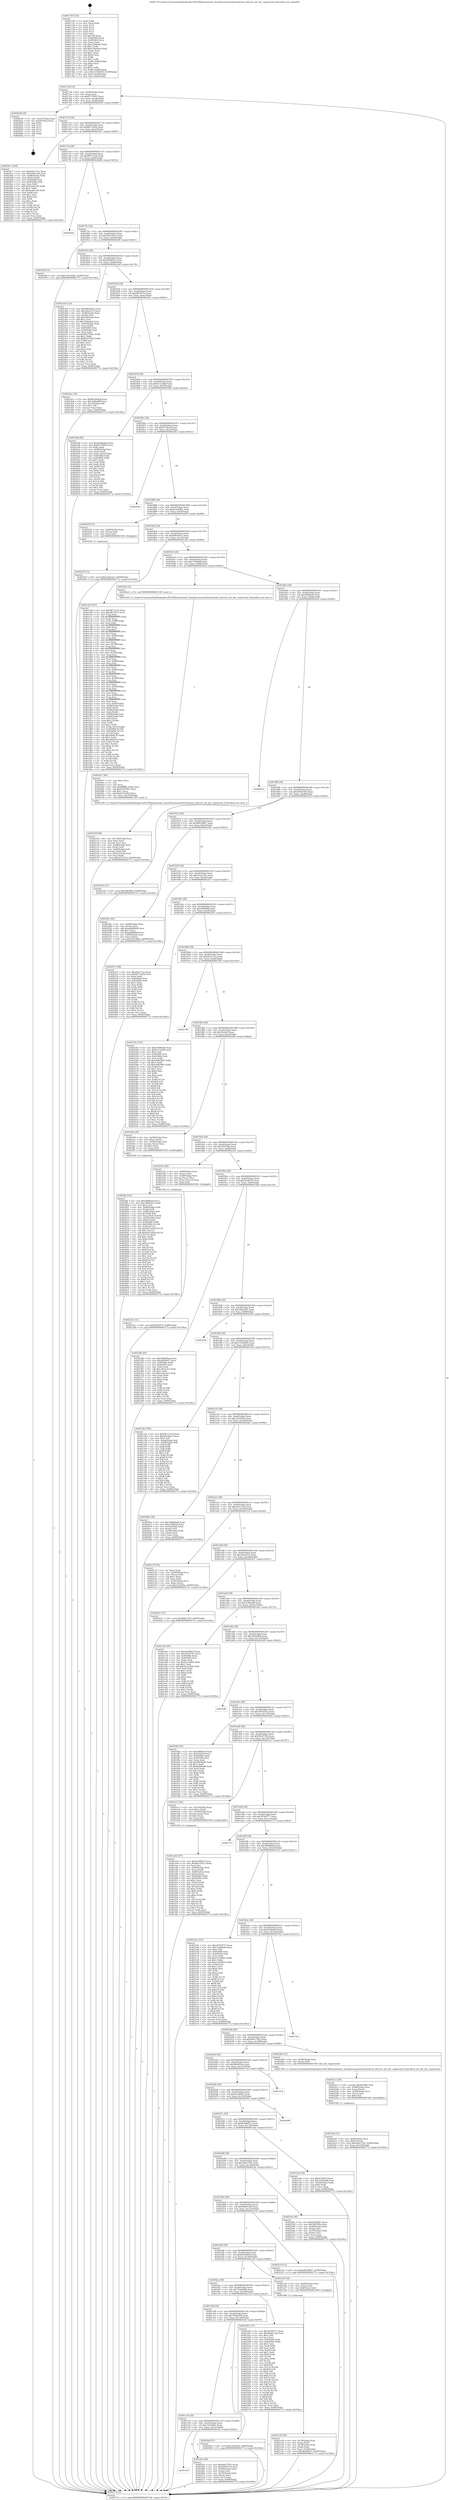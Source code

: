 digraph "0x401730" {
  label = "0x401730 (/mnt/c/Users/mathe/Desktop/tcc/POCII/binaries/extr_linuxdriversnetethernetsfcnet_driver.h_efx_dev_registered_Final-ollvm.out::main(0))"
  labelloc = "t"
  node[shape=record]

  Entry [label="",width=0.3,height=0.3,shape=circle,fillcolor=black,style=filled]
  "0x4017a4" [label="{
     0x4017a4 [32]\l
     | [instrs]\l
     &nbsp;&nbsp;0x4017a4 \<+6\>: mov -0x90(%rbp),%eax\l
     &nbsp;&nbsp;0x4017aa \<+2\>: mov %eax,%ecx\l
     &nbsp;&nbsp;0x4017ac \<+6\>: sub $0x87276f93,%ecx\l
     &nbsp;&nbsp;0x4017b2 \<+6\>: mov %eax,-0xa4(%rbp)\l
     &nbsp;&nbsp;0x4017b8 \<+6\>: mov %ecx,-0xa8(%rbp)\l
     &nbsp;&nbsp;0x4017be \<+6\>: je 0000000000402639 \<main+0xf09\>\l
  }"]
  "0x402639" [label="{
     0x402639 [18]\l
     | [instrs]\l
     &nbsp;&nbsp;0x402639 \<+3\>: mov -0x2c(%rbp),%eax\l
     &nbsp;&nbsp;0x40263c \<+4\>: lea -0x28(%rbp),%rsp\l
     &nbsp;&nbsp;0x402640 \<+1\>: pop %rbx\l
     &nbsp;&nbsp;0x402641 \<+2\>: pop %r12\l
     &nbsp;&nbsp;0x402643 \<+2\>: pop %r13\l
     &nbsp;&nbsp;0x402645 \<+2\>: pop %r14\l
     &nbsp;&nbsp;0x402647 \<+2\>: pop %r15\l
     &nbsp;&nbsp;0x402649 \<+1\>: pop %rbp\l
     &nbsp;&nbsp;0x40264a \<+1\>: ret\l
  }"]
  "0x4017c4" [label="{
     0x4017c4 [28]\l
     | [instrs]\l
     &nbsp;&nbsp;0x4017c4 \<+5\>: jmp 00000000004017c9 \<main+0x99\>\l
     &nbsp;&nbsp;0x4017c9 \<+6\>: mov -0xa4(%rbp),%eax\l
     &nbsp;&nbsp;0x4017cf \<+5\>: sub $0x8b77ad5b,%eax\l
     &nbsp;&nbsp;0x4017d4 \<+6\>: mov %eax,-0xac(%rbp)\l
     &nbsp;&nbsp;0x4017da \<+6\>: je 00000000004024c7 \<main+0xd97\>\l
  }"]
  Exit [label="",width=0.3,height=0.3,shape=circle,fillcolor=black,style=filled,peripheries=2]
  "0x4024c7" [label="{
     0x4024c7 [109]\l
     | [instrs]\l
     &nbsp;&nbsp;0x4024c7 \<+5\>: mov $0xe9a373ce,%eax\l
     &nbsp;&nbsp;0x4024cc \<+5\>: mov $0xd594c10b,%ecx\l
     &nbsp;&nbsp;0x4024d1 \<+7\>: mov -0x88(%rbp),%rdx\l
     &nbsp;&nbsp;0x4024d8 \<+6\>: movl $0x0,(%rdx)\l
     &nbsp;&nbsp;0x4024de \<+7\>: mov 0x405060,%esi\l
     &nbsp;&nbsp;0x4024e5 \<+7\>: mov 0x405064,%edi\l
     &nbsp;&nbsp;0x4024ec \<+3\>: mov %esi,%r8d\l
     &nbsp;&nbsp;0x4024ef \<+7\>: add $0x4ea91ce8,%r8d\l
     &nbsp;&nbsp;0x4024f6 \<+4\>: sub $0x1,%r8d\l
     &nbsp;&nbsp;0x4024fa \<+7\>: sub $0x4ea91ce8,%r8d\l
     &nbsp;&nbsp;0x402501 \<+4\>: imul %r8d,%esi\l
     &nbsp;&nbsp;0x402505 \<+3\>: and $0x1,%esi\l
     &nbsp;&nbsp;0x402508 \<+3\>: cmp $0x0,%esi\l
     &nbsp;&nbsp;0x40250b \<+4\>: sete %r9b\l
     &nbsp;&nbsp;0x40250f \<+3\>: cmp $0xa,%edi\l
     &nbsp;&nbsp;0x402512 \<+4\>: setl %r10b\l
     &nbsp;&nbsp;0x402516 \<+3\>: mov %r9b,%r11b\l
     &nbsp;&nbsp;0x402519 \<+3\>: and %r10b,%r11b\l
     &nbsp;&nbsp;0x40251c \<+3\>: xor %r10b,%r9b\l
     &nbsp;&nbsp;0x40251f \<+3\>: or %r9b,%r11b\l
     &nbsp;&nbsp;0x402522 \<+4\>: test $0x1,%r11b\l
     &nbsp;&nbsp;0x402526 \<+3\>: cmovne %ecx,%eax\l
     &nbsp;&nbsp;0x402529 \<+6\>: mov %eax,-0x90(%rbp)\l
     &nbsp;&nbsp;0x40252f \<+5\>: jmp 000000000040277a \<main+0x104a\>\l
  }"]
  "0x4017e0" [label="{
     0x4017e0 [28]\l
     | [instrs]\l
     &nbsp;&nbsp;0x4017e0 \<+5\>: jmp 00000000004017e5 \<main+0xb5\>\l
     &nbsp;&nbsp;0x4017e5 \<+6\>: mov -0xa4(%rbp),%eax\l
     &nbsp;&nbsp;0x4017eb \<+5\>: sub $0x98713cc0,%eax\l
     &nbsp;&nbsp;0x4017f0 \<+6\>: mov %eax,-0xb0(%rbp)\l
     &nbsp;&nbsp;0x4017f6 \<+6\>: je 000000000040264b \<main+0xf1b\>\l
  }"]
  "0x40243f" [label="{
     0x40243f [15]\l
     | [instrs]\l
     &nbsp;&nbsp;0x40243f \<+10\>: movl $0xe5ad1a22,-0x90(%rbp)\l
     &nbsp;&nbsp;0x402449 \<+5\>: jmp 000000000040277a \<main+0x104a\>\l
  }"]
  "0x40264b" [label="{
     0x40264b\l
  }", style=dashed]
  "0x4017fc" [label="{
     0x4017fc [28]\l
     | [instrs]\l
     &nbsp;&nbsp;0x4017fc \<+5\>: jmp 0000000000401801 \<main+0xd1\>\l
     &nbsp;&nbsp;0x401801 \<+6\>: mov -0xa4(%rbp),%eax\l
     &nbsp;&nbsp;0x401807 \<+5\>: sub $0x9b2792c5,%eax\l
     &nbsp;&nbsp;0x40180c \<+6\>: mov %eax,-0xb4(%rbp)\l
     &nbsp;&nbsp;0x401812 \<+6\>: je 0000000000401f4f \<main+0x81f\>\l
  }"]
  "0x40233c" [label="{
     0x40233c [15]\l
     | [instrs]\l
     &nbsp;&nbsp;0x40233c \<+10\>: movl $0x5b39470,-0x90(%rbp)\l
     &nbsp;&nbsp;0x402346 \<+5\>: jmp 000000000040277a \<main+0x104a\>\l
  }"]
  "0x401f4f" [label="{
     0x401f4f [15]\l
     | [instrs]\l
     &nbsp;&nbsp;0x401f4f \<+10\>: movl $0x7a014b6c,-0x90(%rbp)\l
     &nbsp;&nbsp;0x401f59 \<+5\>: jmp 000000000040277a \<main+0x104a\>\l
  }"]
  "0x401818" [label="{
     0x401818 [28]\l
     | [instrs]\l
     &nbsp;&nbsp;0x401818 \<+5\>: jmp 000000000040181d \<main+0xed\>\l
     &nbsp;&nbsp;0x40181d \<+6\>: mov -0xa4(%rbp),%eax\l
     &nbsp;&nbsp;0x401823 \<+5\>: sub $0xaf494913,%eax\l
     &nbsp;&nbsp;0x401828 \<+6\>: mov %eax,-0xb8(%rbp)\l
     &nbsp;&nbsp;0x40182e \<+6\>: je 00000000004023a6 \<main+0xc76\>\l
  }"]
  "0x4022df" [label="{
     0x4022df [31]\l
     | [instrs]\l
     &nbsp;&nbsp;0x4022df \<+4\>: mov -0x40(%rbp),%rcx\l
     &nbsp;&nbsp;0x4022e3 \<+6\>: movl $0x0,(%rcx)\l
     &nbsp;&nbsp;0x4022e9 \<+10\>: movl $0x4bbc5765,-0x90(%rbp)\l
     &nbsp;&nbsp;0x4022f3 \<+6\>: mov %eax,-0x154(%rbp)\l
     &nbsp;&nbsp;0x4022f9 \<+5\>: jmp 000000000040277a \<main+0x104a\>\l
  }"]
  "0x4023a6" [label="{
     0x4023a6 [123]\l
     | [instrs]\l
     &nbsp;&nbsp;0x4023a6 \<+5\>: mov $0x46bd05aa,%eax\l
     &nbsp;&nbsp;0x4023ab \<+5\>: mov $0x2dea1f13,%ecx\l
     &nbsp;&nbsp;0x4023b0 \<+4\>: mov -0x40(%rbp),%rdx\l
     &nbsp;&nbsp;0x4023b4 \<+2\>: mov (%rdx),%esi\l
     &nbsp;&nbsp;0x4023b6 \<+6\>: add $0x22fdaabd,%esi\l
     &nbsp;&nbsp;0x4023bc \<+3\>: add $0x1,%esi\l
     &nbsp;&nbsp;0x4023bf \<+6\>: sub $0x22fdaabd,%esi\l
     &nbsp;&nbsp;0x4023c5 \<+4\>: mov -0x40(%rbp),%rdx\l
     &nbsp;&nbsp;0x4023c9 \<+2\>: mov %esi,(%rdx)\l
     &nbsp;&nbsp;0x4023cb \<+7\>: mov 0x405060,%esi\l
     &nbsp;&nbsp;0x4023d2 \<+7\>: mov 0x405064,%edi\l
     &nbsp;&nbsp;0x4023d9 \<+3\>: mov %esi,%r8d\l
     &nbsp;&nbsp;0x4023dc \<+7\>: sub $0x8427924c,%r8d\l
     &nbsp;&nbsp;0x4023e3 \<+4\>: sub $0x1,%r8d\l
     &nbsp;&nbsp;0x4023e7 \<+7\>: add $0x8427924c,%r8d\l
     &nbsp;&nbsp;0x4023ee \<+4\>: imul %r8d,%esi\l
     &nbsp;&nbsp;0x4023f2 \<+3\>: and $0x1,%esi\l
     &nbsp;&nbsp;0x4023f5 \<+3\>: cmp $0x0,%esi\l
     &nbsp;&nbsp;0x4023f8 \<+4\>: sete %r9b\l
     &nbsp;&nbsp;0x4023fc \<+3\>: cmp $0xa,%edi\l
     &nbsp;&nbsp;0x4023ff \<+4\>: setl %r10b\l
     &nbsp;&nbsp;0x402403 \<+3\>: mov %r9b,%r11b\l
     &nbsp;&nbsp;0x402406 \<+3\>: and %r10b,%r11b\l
     &nbsp;&nbsp;0x402409 \<+3\>: xor %r10b,%r9b\l
     &nbsp;&nbsp;0x40240c \<+3\>: or %r9b,%r11b\l
     &nbsp;&nbsp;0x40240f \<+4\>: test $0x1,%r11b\l
     &nbsp;&nbsp;0x402413 \<+3\>: cmovne %ecx,%eax\l
     &nbsp;&nbsp;0x402416 \<+6\>: mov %eax,-0x90(%rbp)\l
     &nbsp;&nbsp;0x40241c \<+5\>: jmp 000000000040277a \<main+0x104a\>\l
  }"]
  "0x401834" [label="{
     0x401834 [28]\l
     | [instrs]\l
     &nbsp;&nbsp;0x401834 \<+5\>: jmp 0000000000401839 \<main+0x109\>\l
     &nbsp;&nbsp;0x401839 \<+6\>: mov -0xa4(%rbp),%eax\l
     &nbsp;&nbsp;0x40183f \<+5\>: sub $0xafb7937e,%eax\l
     &nbsp;&nbsp;0x401844 \<+6\>: mov %eax,-0xbc(%rbp)\l
     &nbsp;&nbsp;0x40184a \<+6\>: je 0000000000401de1 \<main+0x6b1\>\l
  }"]
  "0x4022c2" [label="{
     0x4022c2 [29]\l
     | [instrs]\l
     &nbsp;&nbsp;0x4022c2 \<+10\>: movabs $0x4030b6,%rdi\l
     &nbsp;&nbsp;0x4022cc \<+4\>: mov -0x48(%rbp),%rcx\l
     &nbsp;&nbsp;0x4022d0 \<+2\>: mov %eax,(%rcx)\l
     &nbsp;&nbsp;0x4022d2 \<+4\>: mov -0x48(%rbp),%rcx\l
     &nbsp;&nbsp;0x4022d6 \<+2\>: mov (%rcx),%esi\l
     &nbsp;&nbsp;0x4022d8 \<+2\>: mov $0x0,%al\l
     &nbsp;&nbsp;0x4022da \<+5\>: call 0000000000401040 \<printf@plt\>\l
     | [calls]\l
     &nbsp;&nbsp;0x401040 \{1\} (unknown)\l
  }"]
  "0x401de1" [label="{
     0x401de1 [30]\l
     | [instrs]\l
     &nbsp;&nbsp;0x401de1 \<+5\>: mov $0x69c4b4e8,%eax\l
     &nbsp;&nbsp;0x401de6 \<+5\>: mov $0x3284a8f9,%ecx\l
     &nbsp;&nbsp;0x401deb \<+3\>: mov -0x31(%rbp),%dl\l
     &nbsp;&nbsp;0x401dee \<+3\>: test $0x1,%dl\l
     &nbsp;&nbsp;0x401df1 \<+3\>: cmovne %ecx,%eax\l
     &nbsp;&nbsp;0x401df4 \<+6\>: mov %eax,-0x90(%rbp)\l
     &nbsp;&nbsp;0x401dfa \<+5\>: jmp 000000000040277a \<main+0x104a\>\l
  }"]
  "0x401850" [label="{
     0x401850 [28]\l
     | [instrs]\l
     &nbsp;&nbsp;0x401850 \<+5\>: jmp 0000000000401855 \<main+0x125\>\l
     &nbsp;&nbsp;0x401855 \<+6\>: mov -0xa4(%rbp),%eax\l
     &nbsp;&nbsp;0x40185b \<+5\>: sub $0xb1e3cab8,%eax\l
     &nbsp;&nbsp;0x401860 \<+6\>: mov %eax,-0xc0(%rbp)\l
     &nbsp;&nbsp;0x401866 \<+6\>: je 00000000004025d6 \<main+0xea6\>\l
  }"]
  "0x40210f" [label="{
     0x40210f [48]\l
     | [instrs]\l
     &nbsp;&nbsp;0x40210f \<+6\>: mov -0x150(%rbp),%ecx\l
     &nbsp;&nbsp;0x402115 \<+3\>: imul %eax,%ecx\l
     &nbsp;&nbsp;0x402118 \<+3\>: movslq %ecx,%rsi\l
     &nbsp;&nbsp;0x40211b \<+4\>: mov -0x68(%rbp),%rdi\l
     &nbsp;&nbsp;0x40211f \<+3\>: mov (%rdi),%rdi\l
     &nbsp;&nbsp;0x402122 \<+4\>: mov -0x60(%rbp),%r8\l
     &nbsp;&nbsp;0x402126 \<+3\>: movslq (%r8),%r8\l
     &nbsp;&nbsp;0x402129 \<+4\>: mov (%rdi,%r8,8),%rdi\l
     &nbsp;&nbsp;0x40212d \<+3\>: mov %rsi,(%rdi)\l
     &nbsp;&nbsp;0x402130 \<+10\>: movl $0x2d311f33,-0x90(%rbp)\l
     &nbsp;&nbsp;0x40213a \<+5\>: jmp 000000000040277a \<main+0x104a\>\l
  }"]
  "0x4025d6" [label="{
     0x4025d6 [99]\l
     | [instrs]\l
     &nbsp;&nbsp;0x4025d6 \<+5\>: mov $0x430dbda9,%eax\l
     &nbsp;&nbsp;0x4025db \<+5\>: mov $0x87276f93,%ecx\l
     &nbsp;&nbsp;0x4025e0 \<+2\>: xor %edx,%edx\l
     &nbsp;&nbsp;0x4025e2 \<+7\>: mov -0x88(%rbp),%rsi\l
     &nbsp;&nbsp;0x4025e9 \<+2\>: mov (%rsi),%edi\l
     &nbsp;&nbsp;0x4025eb \<+3\>: mov %edi,-0x2c(%rbp)\l
     &nbsp;&nbsp;0x4025ee \<+7\>: mov 0x405060,%edi\l
     &nbsp;&nbsp;0x4025f5 \<+8\>: mov 0x405064,%r8d\l
     &nbsp;&nbsp;0x4025fd \<+3\>: sub $0x1,%edx\l
     &nbsp;&nbsp;0x402600 \<+3\>: mov %edi,%r9d\l
     &nbsp;&nbsp;0x402603 \<+3\>: add %edx,%r9d\l
     &nbsp;&nbsp;0x402606 \<+4\>: imul %r9d,%edi\l
     &nbsp;&nbsp;0x40260a \<+3\>: and $0x1,%edi\l
     &nbsp;&nbsp;0x40260d \<+3\>: cmp $0x0,%edi\l
     &nbsp;&nbsp;0x402610 \<+4\>: sete %r10b\l
     &nbsp;&nbsp;0x402614 \<+4\>: cmp $0xa,%r8d\l
     &nbsp;&nbsp;0x402618 \<+4\>: setl %r11b\l
     &nbsp;&nbsp;0x40261c \<+3\>: mov %r10b,%bl\l
     &nbsp;&nbsp;0x40261f \<+3\>: and %r11b,%bl\l
     &nbsp;&nbsp;0x402622 \<+3\>: xor %r11b,%r10b\l
     &nbsp;&nbsp;0x402625 \<+3\>: or %r10b,%bl\l
     &nbsp;&nbsp;0x402628 \<+3\>: test $0x1,%bl\l
     &nbsp;&nbsp;0x40262b \<+3\>: cmovne %ecx,%eax\l
     &nbsp;&nbsp;0x40262e \<+6\>: mov %eax,-0x90(%rbp)\l
     &nbsp;&nbsp;0x402634 \<+5\>: jmp 000000000040277a \<main+0x104a\>\l
  }"]
  "0x40186c" [label="{
     0x40186c [28]\l
     | [instrs]\l
     &nbsp;&nbsp;0x40186c \<+5\>: jmp 0000000000401871 \<main+0x141\>\l
     &nbsp;&nbsp;0x401871 \<+6\>: mov -0xa4(%rbp),%eax\l
     &nbsp;&nbsp;0x401877 \<+5\>: sub $0xb7cf0ecf,%eax\l
     &nbsp;&nbsp;0x40187c \<+6\>: mov %eax,-0xc4(%rbp)\l
     &nbsp;&nbsp;0x401882 \<+6\>: je 000000000040244e \<main+0xd1e\>\l
  }"]
  "0x4020e7" [label="{
     0x4020e7 [40]\l
     | [instrs]\l
     &nbsp;&nbsp;0x4020e7 \<+5\>: mov $0x2,%ecx\l
     &nbsp;&nbsp;0x4020ec \<+1\>: cltd\l
     &nbsp;&nbsp;0x4020ed \<+2\>: idiv %ecx\l
     &nbsp;&nbsp;0x4020ef \<+6\>: imul $0xfffffffe,%edx,%ecx\l
     &nbsp;&nbsp;0x4020f5 \<+6\>: sub $0x91291fb3,%ecx\l
     &nbsp;&nbsp;0x4020fb \<+3\>: add $0x1,%ecx\l
     &nbsp;&nbsp;0x4020fe \<+6\>: add $0x91291fb3,%ecx\l
     &nbsp;&nbsp;0x402104 \<+6\>: mov %ecx,-0x150(%rbp)\l
     &nbsp;&nbsp;0x40210a \<+5\>: call 0000000000401160 \<next_i\>\l
     | [calls]\l
     &nbsp;&nbsp;0x401160 \{1\} (/mnt/c/Users/mathe/Desktop/tcc/POCII/binaries/extr_linuxdriversnetethernetsfcnet_driver.h_efx_dev_registered_Final-ollvm.out::next_i)\l
  }"]
  "0x40244e" [label="{
     0x40244e\l
  }", style=dashed]
  "0x401888" [label="{
     0x401888 [28]\l
     | [instrs]\l
     &nbsp;&nbsp;0x401888 \<+5\>: jmp 000000000040188d \<main+0x15d\>\l
     &nbsp;&nbsp;0x40188d \<+6\>: mov -0xa4(%rbp),%eax\l
     &nbsp;&nbsp;0x401893 \<+5\>: sub $0xbc6cb8b1,%eax\l
     &nbsp;&nbsp;0x401898 \<+6\>: mov %eax,-0xc8(%rbp)\l
     &nbsp;&nbsp;0x40189e \<+6\>: je 0000000000402430 \<main+0xd00\>\l
  }"]
  "0x401ffa" [label="{
     0x401ffa [181]\l
     | [instrs]\l
     &nbsp;&nbsp;0x401ffa \<+5\>: mov $0xcf6fbbe9,%ecx\l
     &nbsp;&nbsp;0x401fff \<+5\>: mov $0x7469e078,%edx\l
     &nbsp;&nbsp;0x402004 \<+3\>: mov $0x1,%sil\l
     &nbsp;&nbsp;0x402007 \<+4\>: mov -0x68(%rbp),%rdi\l
     &nbsp;&nbsp;0x40200b \<+3\>: mov (%rdi),%rdi\l
     &nbsp;&nbsp;0x40200e \<+4\>: mov -0x60(%rbp),%r8\l
     &nbsp;&nbsp;0x402012 \<+3\>: movslq (%r8),%r8\l
     &nbsp;&nbsp;0x402015 \<+4\>: mov %rax,(%rdi,%r8,8)\l
     &nbsp;&nbsp;0x402019 \<+4\>: mov -0x50(%rbp),%rax\l
     &nbsp;&nbsp;0x40201d \<+6\>: movl $0x0,(%rax)\l
     &nbsp;&nbsp;0x402023 \<+8\>: mov 0x405060,%r9d\l
     &nbsp;&nbsp;0x40202b \<+8\>: mov 0x405064,%r10d\l
     &nbsp;&nbsp;0x402033 \<+3\>: mov %r9d,%r11d\l
     &nbsp;&nbsp;0x402036 \<+7\>: sub $0xd247a45d,%r11d\l
     &nbsp;&nbsp;0x40203d \<+4\>: sub $0x1,%r11d\l
     &nbsp;&nbsp;0x402041 \<+7\>: add $0xd247a45d,%r11d\l
     &nbsp;&nbsp;0x402048 \<+4\>: imul %r11d,%r9d\l
     &nbsp;&nbsp;0x40204c \<+4\>: and $0x1,%r9d\l
     &nbsp;&nbsp;0x402050 \<+4\>: cmp $0x0,%r9d\l
     &nbsp;&nbsp;0x402054 \<+3\>: sete %bl\l
     &nbsp;&nbsp;0x402057 \<+4\>: cmp $0xa,%r10d\l
     &nbsp;&nbsp;0x40205b \<+4\>: setl %r14b\l
     &nbsp;&nbsp;0x40205f \<+3\>: mov %bl,%r15b\l
     &nbsp;&nbsp;0x402062 \<+4\>: xor $0xff,%r15b\l
     &nbsp;&nbsp;0x402066 \<+3\>: mov %r14b,%r12b\l
     &nbsp;&nbsp;0x402069 \<+4\>: xor $0xff,%r12b\l
     &nbsp;&nbsp;0x40206d \<+4\>: xor $0x1,%sil\l
     &nbsp;&nbsp;0x402071 \<+3\>: mov %r15b,%r13b\l
     &nbsp;&nbsp;0x402074 \<+4\>: and $0xff,%r13b\l
     &nbsp;&nbsp;0x402078 \<+3\>: and %sil,%bl\l
     &nbsp;&nbsp;0x40207b \<+3\>: mov %r12b,%al\l
     &nbsp;&nbsp;0x40207e \<+2\>: and $0xff,%al\l
     &nbsp;&nbsp;0x402080 \<+3\>: and %sil,%r14b\l
     &nbsp;&nbsp;0x402083 \<+3\>: or %bl,%r13b\l
     &nbsp;&nbsp;0x402086 \<+3\>: or %r14b,%al\l
     &nbsp;&nbsp;0x402089 \<+3\>: xor %al,%r13b\l
     &nbsp;&nbsp;0x40208c \<+3\>: or %r12b,%r15b\l
     &nbsp;&nbsp;0x40208f \<+4\>: xor $0xff,%r15b\l
     &nbsp;&nbsp;0x402093 \<+4\>: or $0x1,%sil\l
     &nbsp;&nbsp;0x402097 \<+3\>: and %sil,%r15b\l
     &nbsp;&nbsp;0x40209a \<+3\>: or %r15b,%r13b\l
     &nbsp;&nbsp;0x40209d \<+4\>: test $0x1,%r13b\l
     &nbsp;&nbsp;0x4020a1 \<+3\>: cmovne %edx,%ecx\l
     &nbsp;&nbsp;0x4020a4 \<+6\>: mov %ecx,-0x90(%rbp)\l
     &nbsp;&nbsp;0x4020aa \<+5\>: jmp 000000000040277a \<main+0x104a\>\l
  }"]
  "0x402430" [label="{
     0x402430 [15]\l
     | [instrs]\l
     &nbsp;&nbsp;0x402430 \<+4\>: mov -0x68(%rbp),%rax\l
     &nbsp;&nbsp;0x402434 \<+3\>: mov (%rax),%rax\l
     &nbsp;&nbsp;0x402437 \<+3\>: mov %rax,%rdi\l
     &nbsp;&nbsp;0x40243a \<+5\>: call 0000000000401030 \<free@plt\>\l
     | [calls]\l
     &nbsp;&nbsp;0x401030 \{1\} (unknown)\l
  }"]
  "0x4018a4" [label="{
     0x4018a4 [28]\l
     | [instrs]\l
     &nbsp;&nbsp;0x4018a4 \<+5\>: jmp 00000000004018a9 \<main+0x179\>\l
     &nbsp;&nbsp;0x4018a9 \<+6\>: mov -0xa4(%rbp),%eax\l
     &nbsp;&nbsp;0x4018af \<+5\>: sub $0xbd930ac2,%eax\l
     &nbsp;&nbsp;0x4018b4 \<+6\>: mov %eax,-0xcc(%rbp)\l
     &nbsp;&nbsp;0x4018ba \<+6\>: je 0000000000401cb4 \<main+0x584\>\l
  }"]
  "0x401c40" [label="{
     0x401c40\l
  }", style=dashed]
  "0x401cb4" [label="{
     0x401cb4 [301]\l
     | [instrs]\l
     &nbsp;&nbsp;0x401cb4 \<+5\>: mov $0x98713cc0,%eax\l
     &nbsp;&nbsp;0x401cb9 \<+5\>: mov $0xafb7937e,%ecx\l
     &nbsp;&nbsp;0x401cbe \<+3\>: mov %rsp,%rdx\l
     &nbsp;&nbsp;0x401cc1 \<+4\>: add $0xfffffffffffffff0,%rdx\l
     &nbsp;&nbsp;0x401cc5 \<+3\>: mov %rdx,%rsp\l
     &nbsp;&nbsp;0x401cc8 \<+7\>: mov %rdx,-0x88(%rbp)\l
     &nbsp;&nbsp;0x401ccf \<+3\>: mov %rsp,%rdx\l
     &nbsp;&nbsp;0x401cd2 \<+4\>: add $0xfffffffffffffff0,%rdx\l
     &nbsp;&nbsp;0x401cd6 \<+3\>: mov %rdx,%rsp\l
     &nbsp;&nbsp;0x401cd9 \<+3\>: mov %rsp,%rsi\l
     &nbsp;&nbsp;0x401cdc \<+4\>: add $0xfffffffffffffff0,%rsi\l
     &nbsp;&nbsp;0x401ce0 \<+3\>: mov %rsi,%rsp\l
     &nbsp;&nbsp;0x401ce3 \<+4\>: mov %rsi,-0x80(%rbp)\l
     &nbsp;&nbsp;0x401ce7 \<+3\>: mov %rsp,%rsi\l
     &nbsp;&nbsp;0x401cea \<+4\>: add $0xfffffffffffffff0,%rsi\l
     &nbsp;&nbsp;0x401cee \<+3\>: mov %rsi,%rsp\l
     &nbsp;&nbsp;0x401cf1 \<+4\>: mov %rsi,-0x78(%rbp)\l
     &nbsp;&nbsp;0x401cf5 \<+3\>: mov %rsp,%rsi\l
     &nbsp;&nbsp;0x401cf8 \<+4\>: add $0xfffffffffffffff0,%rsi\l
     &nbsp;&nbsp;0x401cfc \<+3\>: mov %rsi,%rsp\l
     &nbsp;&nbsp;0x401cff \<+4\>: mov %rsi,-0x70(%rbp)\l
     &nbsp;&nbsp;0x401d03 \<+3\>: mov %rsp,%rsi\l
     &nbsp;&nbsp;0x401d06 \<+4\>: add $0xfffffffffffffff0,%rsi\l
     &nbsp;&nbsp;0x401d0a \<+3\>: mov %rsi,%rsp\l
     &nbsp;&nbsp;0x401d0d \<+4\>: mov %rsi,-0x68(%rbp)\l
     &nbsp;&nbsp;0x401d11 \<+3\>: mov %rsp,%rsi\l
     &nbsp;&nbsp;0x401d14 \<+4\>: add $0xfffffffffffffff0,%rsi\l
     &nbsp;&nbsp;0x401d18 \<+3\>: mov %rsi,%rsp\l
     &nbsp;&nbsp;0x401d1b \<+4\>: mov %rsi,-0x60(%rbp)\l
     &nbsp;&nbsp;0x401d1f \<+3\>: mov %rsp,%rsi\l
     &nbsp;&nbsp;0x401d22 \<+4\>: add $0xfffffffffffffff0,%rsi\l
     &nbsp;&nbsp;0x401d26 \<+3\>: mov %rsi,%rsp\l
     &nbsp;&nbsp;0x401d29 \<+4\>: mov %rsi,-0x58(%rbp)\l
     &nbsp;&nbsp;0x401d2d \<+3\>: mov %rsp,%rsi\l
     &nbsp;&nbsp;0x401d30 \<+4\>: add $0xfffffffffffffff0,%rsi\l
     &nbsp;&nbsp;0x401d34 \<+3\>: mov %rsi,%rsp\l
     &nbsp;&nbsp;0x401d37 \<+4\>: mov %rsi,-0x50(%rbp)\l
     &nbsp;&nbsp;0x401d3b \<+3\>: mov %rsp,%rsi\l
     &nbsp;&nbsp;0x401d3e \<+4\>: add $0xfffffffffffffff0,%rsi\l
     &nbsp;&nbsp;0x401d42 \<+3\>: mov %rsi,%rsp\l
     &nbsp;&nbsp;0x401d45 \<+4\>: mov %rsi,-0x48(%rbp)\l
     &nbsp;&nbsp;0x401d49 \<+3\>: mov %rsp,%rsi\l
     &nbsp;&nbsp;0x401d4c \<+4\>: add $0xfffffffffffffff0,%rsi\l
     &nbsp;&nbsp;0x401d50 \<+3\>: mov %rsi,%rsp\l
     &nbsp;&nbsp;0x401d53 \<+4\>: mov %rsi,-0x40(%rbp)\l
     &nbsp;&nbsp;0x401d57 \<+7\>: mov -0x88(%rbp),%rsi\l
     &nbsp;&nbsp;0x401d5e \<+6\>: movl $0x0,(%rsi)\l
     &nbsp;&nbsp;0x401d64 \<+6\>: mov -0x94(%rbp),%edi\l
     &nbsp;&nbsp;0x401d6a \<+2\>: mov %edi,(%rdx)\l
     &nbsp;&nbsp;0x401d6c \<+4\>: mov -0x80(%rbp),%rsi\l
     &nbsp;&nbsp;0x401d70 \<+7\>: mov -0xa0(%rbp),%r8\l
     &nbsp;&nbsp;0x401d77 \<+3\>: mov %r8,(%rsi)\l
     &nbsp;&nbsp;0x401d7a \<+3\>: cmpl $0x2,(%rdx)\l
     &nbsp;&nbsp;0x401d7d \<+4\>: setne %r9b\l
     &nbsp;&nbsp;0x401d81 \<+4\>: and $0x1,%r9b\l
     &nbsp;&nbsp;0x401d85 \<+4\>: mov %r9b,-0x31(%rbp)\l
     &nbsp;&nbsp;0x401d89 \<+8\>: mov 0x405060,%r10d\l
     &nbsp;&nbsp;0x401d91 \<+8\>: mov 0x405064,%r11d\l
     &nbsp;&nbsp;0x401d99 \<+3\>: mov %r10d,%ebx\l
     &nbsp;&nbsp;0x401d9c \<+6\>: sub $0xe6b0a7fc,%ebx\l
     &nbsp;&nbsp;0x401da2 \<+3\>: sub $0x1,%ebx\l
     &nbsp;&nbsp;0x401da5 \<+6\>: add $0xe6b0a7fc,%ebx\l
     &nbsp;&nbsp;0x401dab \<+4\>: imul %ebx,%r10d\l
     &nbsp;&nbsp;0x401daf \<+4\>: and $0x1,%r10d\l
     &nbsp;&nbsp;0x401db3 \<+4\>: cmp $0x0,%r10d\l
     &nbsp;&nbsp;0x401db7 \<+4\>: sete %r9b\l
     &nbsp;&nbsp;0x401dbb \<+4\>: cmp $0xa,%r11d\l
     &nbsp;&nbsp;0x401dbf \<+4\>: setl %r14b\l
     &nbsp;&nbsp;0x401dc3 \<+3\>: mov %r9b,%r15b\l
     &nbsp;&nbsp;0x401dc6 \<+3\>: and %r14b,%r15b\l
     &nbsp;&nbsp;0x401dc9 \<+3\>: xor %r14b,%r9b\l
     &nbsp;&nbsp;0x401dcc \<+3\>: or %r9b,%r15b\l
     &nbsp;&nbsp;0x401dcf \<+4\>: test $0x1,%r15b\l
     &nbsp;&nbsp;0x401dd3 \<+3\>: cmovne %ecx,%eax\l
     &nbsp;&nbsp;0x401dd6 \<+6\>: mov %eax,-0x90(%rbp)\l
     &nbsp;&nbsp;0x401ddc \<+5\>: jmp 000000000040277a \<main+0x104a\>\l
  }"]
  "0x4018c0" [label="{
     0x4018c0 [28]\l
     | [instrs]\l
     &nbsp;&nbsp;0x4018c0 \<+5\>: jmp 00000000004018c5 \<main+0x195\>\l
     &nbsp;&nbsp;0x4018c5 \<+6\>: mov -0xa4(%rbp),%eax\l
     &nbsp;&nbsp;0x4018cb \<+5\>: sub $0xc70bbfa8,%eax\l
     &nbsp;&nbsp;0x4018d0 \<+6\>: mov %eax,-0xd0(%rbp)\l
     &nbsp;&nbsp;0x4018d6 \<+6\>: je 00000000004020e2 \<main+0x9b2\>\l
  }"]
  "0x401f5e" [label="{
     0x401f5e [36]\l
     | [instrs]\l
     &nbsp;&nbsp;0x401f5e \<+5\>: mov $0x44d175b2,%eax\l
     &nbsp;&nbsp;0x401f63 \<+5\>: mov $0x3605d7ea,%ecx\l
     &nbsp;&nbsp;0x401f68 \<+4\>: mov -0x60(%rbp),%rdx\l
     &nbsp;&nbsp;0x401f6c \<+2\>: mov (%rdx),%esi\l
     &nbsp;&nbsp;0x401f6e \<+4\>: mov -0x70(%rbp),%rdx\l
     &nbsp;&nbsp;0x401f72 \<+2\>: cmp (%rdx),%esi\l
     &nbsp;&nbsp;0x401f74 \<+3\>: cmovl %ecx,%eax\l
     &nbsp;&nbsp;0x401f77 \<+6\>: mov %eax,-0x90(%rbp)\l
     &nbsp;&nbsp;0x401f7d \<+5\>: jmp 000000000040277a \<main+0x104a\>\l
  }"]
  "0x4020e2" [label="{
     0x4020e2 [5]\l
     | [instrs]\l
     &nbsp;&nbsp;0x4020e2 \<+5\>: call 0000000000401160 \<next_i\>\l
     | [calls]\l
     &nbsp;&nbsp;0x401160 \{1\} (/mnt/c/Users/mathe/Desktop/tcc/POCII/binaries/extr_linuxdriversnetethernetsfcnet_driver.h_efx_dev_registered_Final-ollvm.out::next_i)\l
  }"]
  "0x4018dc" [label="{
     0x4018dc [28]\l
     | [instrs]\l
     &nbsp;&nbsp;0x4018dc \<+5\>: jmp 00000000004018e1 \<main+0x1b1\>\l
     &nbsp;&nbsp;0x4018e1 \<+6\>: mov -0xa4(%rbp),%eax\l
     &nbsp;&nbsp;0x4018e7 \<+5\>: sub $0xcf6fbbe9,%eax\l
     &nbsp;&nbsp;0x4018ec \<+6\>: mov %eax,-0xd4(%rbp)\l
     &nbsp;&nbsp;0x4018f2 \<+6\>: je 00000000004026cd \<main+0xf9d\>\l
  }"]
  "0x401c24" [label="{
     0x401c24 [28]\l
     | [instrs]\l
     &nbsp;&nbsp;0x401c24 \<+5\>: jmp 0000000000401c29 \<main+0x4f9\>\l
     &nbsp;&nbsp;0x401c29 \<+6\>: mov -0xa4(%rbp),%eax\l
     &nbsp;&nbsp;0x401c2f \<+5\>: sub $0x7a014b6c,%eax\l
     &nbsp;&nbsp;0x401c34 \<+6\>: mov %eax,-0x14c(%rbp)\l
     &nbsp;&nbsp;0x401c3a \<+6\>: je 0000000000401f5e \<main+0x82e\>\l
  }"]
  "0x4026cd" [label="{
     0x4026cd\l
  }", style=dashed]
  "0x4018f8" [label="{
     0x4018f8 [28]\l
     | [instrs]\l
     &nbsp;&nbsp;0x4018f8 \<+5\>: jmp 00000000004018fd \<main+0x1cd\>\l
     &nbsp;&nbsp;0x4018fd \<+6\>: mov -0xa4(%rbp),%eax\l
     &nbsp;&nbsp;0x401903 \<+5\>: sub $0xd594c10b,%eax\l
     &nbsp;&nbsp;0x401908 \<+6\>: mov %eax,-0xd8(%rbp)\l
     &nbsp;&nbsp;0x40190e \<+6\>: je 0000000000402534 \<main+0xe04\>\l
  }"]
  "0x4020af" [label="{
     0x4020af [15]\l
     | [instrs]\l
     &nbsp;&nbsp;0x4020af \<+10\>: movl $0x1d2c6f5e,-0x90(%rbp)\l
     &nbsp;&nbsp;0x4020b9 \<+5\>: jmp 000000000040277a \<main+0x104a\>\l
  }"]
  "0x402534" [label="{
     0x402534 [15]\l
     | [instrs]\l
     &nbsp;&nbsp;0x402534 \<+10\>: movl $0xe685ffa8,-0x90(%rbp)\l
     &nbsp;&nbsp;0x40253e \<+5\>: jmp 000000000040277a \<main+0x104a\>\l
  }"]
  "0x401914" [label="{
     0x401914 [28]\l
     | [instrs]\l
     &nbsp;&nbsp;0x401914 \<+5\>: jmp 0000000000401919 \<main+0x1e9\>\l
     &nbsp;&nbsp;0x401919 \<+6\>: mov -0xa4(%rbp),%eax\l
     &nbsp;&nbsp;0x40191f \<+5\>: sub $0xd64186b7,%eax\l
     &nbsp;&nbsp;0x401924 \<+6\>: mov %eax,-0xdc(%rbp)\l
     &nbsp;&nbsp;0x40192a \<+6\>: je 000000000040228c \<main+0xb5c\>\l
  }"]
  "0x401c08" [label="{
     0x401c08 [28]\l
     | [instrs]\l
     &nbsp;&nbsp;0x401c08 \<+5\>: jmp 0000000000401c0d \<main+0x4dd\>\l
     &nbsp;&nbsp;0x401c0d \<+6\>: mov -0xa4(%rbp),%eax\l
     &nbsp;&nbsp;0x401c13 \<+5\>: sub $0x7469e078,%eax\l
     &nbsp;&nbsp;0x401c18 \<+6\>: mov %eax,-0x148(%rbp)\l
     &nbsp;&nbsp;0x401c1e \<+6\>: je 00000000004020af \<main+0x97f\>\l
  }"]
  "0x40228c" [label="{
     0x40228c [42]\l
     | [instrs]\l
     &nbsp;&nbsp;0x40228c \<+4\>: mov -0x60(%rbp),%rax\l
     &nbsp;&nbsp;0x402290 \<+2\>: mov (%rax),%ecx\l
     &nbsp;&nbsp;0x402292 \<+6\>: add $0xadbdb8d4,%ecx\l
     &nbsp;&nbsp;0x402298 \<+3\>: add $0x1,%ecx\l
     &nbsp;&nbsp;0x40229b \<+6\>: sub $0xadbdb8d4,%ecx\l
     &nbsp;&nbsp;0x4022a1 \<+4\>: mov -0x60(%rbp),%rax\l
     &nbsp;&nbsp;0x4022a5 \<+2\>: mov %ecx,(%rax)\l
     &nbsp;&nbsp;0x4022a7 \<+10\>: movl $0x7a014b6c,-0x90(%rbp)\l
     &nbsp;&nbsp;0x4022b1 \<+5\>: jmp 000000000040277a \<main+0x104a\>\l
  }"]
  "0x401930" [label="{
     0x401930 [28]\l
     | [instrs]\l
     &nbsp;&nbsp;0x401930 \<+5\>: jmp 0000000000401935 \<main+0x205\>\l
     &nbsp;&nbsp;0x401935 \<+6\>: mov -0xa4(%rbp),%eax\l
     &nbsp;&nbsp;0x40193b \<+5\>: sub $0xe5ad1a22,%eax\l
     &nbsp;&nbsp;0x401940 \<+6\>: mov %eax,-0xe0(%rbp)\l
     &nbsp;&nbsp;0x401946 \<+6\>: je 0000000000402471 \<main+0xd41\>\l
  }"]
  "0x4021f4" [label="{
     0x4021f4 [137]\l
     | [instrs]\l
     &nbsp;&nbsp;0x4021f4 \<+5\>: mov $0x39749777,%eax\l
     &nbsp;&nbsp;0x4021f9 \<+5\>: mov $0x60d81228,%ecx\l
     &nbsp;&nbsp;0x4021fe \<+2\>: mov $0x1,%dl\l
     &nbsp;&nbsp;0x402200 \<+2\>: xor %esi,%esi\l
     &nbsp;&nbsp;0x402202 \<+7\>: mov 0x405060,%edi\l
     &nbsp;&nbsp;0x402209 \<+8\>: mov 0x405064,%r8d\l
     &nbsp;&nbsp;0x402211 \<+3\>: sub $0x1,%esi\l
     &nbsp;&nbsp;0x402214 \<+3\>: mov %edi,%r9d\l
     &nbsp;&nbsp;0x402217 \<+3\>: add %esi,%r9d\l
     &nbsp;&nbsp;0x40221a \<+4\>: imul %r9d,%edi\l
     &nbsp;&nbsp;0x40221e \<+3\>: and $0x1,%edi\l
     &nbsp;&nbsp;0x402221 \<+3\>: cmp $0x0,%edi\l
     &nbsp;&nbsp;0x402224 \<+4\>: sete %r10b\l
     &nbsp;&nbsp;0x402228 \<+4\>: cmp $0xa,%r8d\l
     &nbsp;&nbsp;0x40222c \<+4\>: setl %r11b\l
     &nbsp;&nbsp;0x402230 \<+3\>: mov %r10b,%bl\l
     &nbsp;&nbsp;0x402233 \<+3\>: xor $0xff,%bl\l
     &nbsp;&nbsp;0x402236 \<+3\>: mov %r11b,%r14b\l
     &nbsp;&nbsp;0x402239 \<+4\>: xor $0xff,%r14b\l
     &nbsp;&nbsp;0x40223d \<+3\>: xor $0x0,%dl\l
     &nbsp;&nbsp;0x402240 \<+3\>: mov %bl,%r15b\l
     &nbsp;&nbsp;0x402243 \<+4\>: and $0x0,%r15b\l
     &nbsp;&nbsp;0x402247 \<+3\>: and %dl,%r10b\l
     &nbsp;&nbsp;0x40224a \<+3\>: mov %r14b,%r12b\l
     &nbsp;&nbsp;0x40224d \<+4\>: and $0x0,%r12b\l
     &nbsp;&nbsp;0x402251 \<+3\>: and %dl,%r11b\l
     &nbsp;&nbsp;0x402254 \<+3\>: or %r10b,%r15b\l
     &nbsp;&nbsp;0x402257 \<+3\>: or %r11b,%r12b\l
     &nbsp;&nbsp;0x40225a \<+3\>: xor %r12b,%r15b\l
     &nbsp;&nbsp;0x40225d \<+3\>: or %r14b,%bl\l
     &nbsp;&nbsp;0x402260 \<+3\>: xor $0xff,%bl\l
     &nbsp;&nbsp;0x402263 \<+3\>: or $0x0,%dl\l
     &nbsp;&nbsp;0x402266 \<+2\>: and %dl,%bl\l
     &nbsp;&nbsp;0x402268 \<+3\>: or %bl,%r15b\l
     &nbsp;&nbsp;0x40226b \<+4\>: test $0x1,%r15b\l
     &nbsp;&nbsp;0x40226f \<+3\>: cmovne %ecx,%eax\l
     &nbsp;&nbsp;0x402272 \<+6\>: mov %eax,-0x90(%rbp)\l
     &nbsp;&nbsp;0x402278 \<+5\>: jmp 000000000040277a \<main+0x104a\>\l
  }"]
  "0x402471" [label="{
     0x402471 [86]\l
     | [instrs]\l
     &nbsp;&nbsp;0x402471 \<+5\>: mov $0xe9a373ce,%eax\l
     &nbsp;&nbsp;0x402476 \<+5\>: mov $0x8b77ad5b,%ecx\l
     &nbsp;&nbsp;0x40247b \<+2\>: xor %edx,%edx\l
     &nbsp;&nbsp;0x40247d \<+7\>: mov 0x405060,%esi\l
     &nbsp;&nbsp;0x402484 \<+7\>: mov 0x405064,%edi\l
     &nbsp;&nbsp;0x40248b \<+3\>: sub $0x1,%edx\l
     &nbsp;&nbsp;0x40248e \<+3\>: mov %esi,%r8d\l
     &nbsp;&nbsp;0x402491 \<+3\>: add %edx,%r8d\l
     &nbsp;&nbsp;0x402494 \<+4\>: imul %r8d,%esi\l
     &nbsp;&nbsp;0x402498 \<+3\>: and $0x1,%esi\l
     &nbsp;&nbsp;0x40249b \<+3\>: cmp $0x0,%esi\l
     &nbsp;&nbsp;0x40249e \<+4\>: sete %r9b\l
     &nbsp;&nbsp;0x4024a2 \<+3\>: cmp $0xa,%edi\l
     &nbsp;&nbsp;0x4024a5 \<+4\>: setl %r10b\l
     &nbsp;&nbsp;0x4024a9 \<+3\>: mov %r9b,%r11b\l
     &nbsp;&nbsp;0x4024ac \<+3\>: and %r10b,%r11b\l
     &nbsp;&nbsp;0x4024af \<+3\>: xor %r10b,%r9b\l
     &nbsp;&nbsp;0x4024b2 \<+3\>: or %r9b,%r11b\l
     &nbsp;&nbsp;0x4024b5 \<+4\>: test $0x1,%r11b\l
     &nbsp;&nbsp;0x4024b9 \<+3\>: cmovne %ecx,%eax\l
     &nbsp;&nbsp;0x4024bc \<+6\>: mov %eax,-0x90(%rbp)\l
     &nbsp;&nbsp;0x4024c2 \<+5\>: jmp 000000000040277a \<main+0x104a\>\l
  }"]
  "0x40194c" [label="{
     0x40194c [28]\l
     | [instrs]\l
     &nbsp;&nbsp;0x40194c \<+5\>: jmp 0000000000401951 \<main+0x221\>\l
     &nbsp;&nbsp;0x401951 \<+6\>: mov -0xa4(%rbp),%eax\l
     &nbsp;&nbsp;0x401957 \<+5\>: sub $0xe685ffa8,%eax\l
     &nbsp;&nbsp;0x40195c \<+6\>: mov %eax,-0xe4(%rbp)\l
     &nbsp;&nbsp;0x401962 \<+6\>: je 0000000000402543 \<main+0xe13\>\l
  }"]
  "0x401ee4" [label="{
     0x401ee4 [107]\l
     | [instrs]\l
     &nbsp;&nbsp;0x401ee4 \<+5\>: mov $0x4a30f4e5,%ecx\l
     &nbsp;&nbsp;0x401ee9 \<+5\>: mov $0x9b2792c5,%edx\l
     &nbsp;&nbsp;0x401eee \<+2\>: xor %esi,%esi\l
     &nbsp;&nbsp;0x401ef0 \<+4\>: mov -0x68(%rbp),%rdi\l
     &nbsp;&nbsp;0x401ef4 \<+3\>: mov %rax,(%rdi)\l
     &nbsp;&nbsp;0x401ef7 \<+4\>: mov -0x60(%rbp),%rax\l
     &nbsp;&nbsp;0x401efb \<+6\>: movl $0x0,(%rax)\l
     &nbsp;&nbsp;0x401f01 \<+8\>: mov 0x405060,%r8d\l
     &nbsp;&nbsp;0x401f09 \<+8\>: mov 0x405064,%r9d\l
     &nbsp;&nbsp;0x401f11 \<+3\>: sub $0x1,%esi\l
     &nbsp;&nbsp;0x401f14 \<+3\>: mov %r8d,%r10d\l
     &nbsp;&nbsp;0x401f17 \<+3\>: add %esi,%r10d\l
     &nbsp;&nbsp;0x401f1a \<+4\>: imul %r10d,%r8d\l
     &nbsp;&nbsp;0x401f1e \<+4\>: and $0x1,%r8d\l
     &nbsp;&nbsp;0x401f22 \<+4\>: cmp $0x0,%r8d\l
     &nbsp;&nbsp;0x401f26 \<+4\>: sete %r11b\l
     &nbsp;&nbsp;0x401f2a \<+4\>: cmp $0xa,%r9d\l
     &nbsp;&nbsp;0x401f2e \<+3\>: setl %bl\l
     &nbsp;&nbsp;0x401f31 \<+3\>: mov %r11b,%r14b\l
     &nbsp;&nbsp;0x401f34 \<+3\>: and %bl,%r14b\l
     &nbsp;&nbsp;0x401f37 \<+3\>: xor %bl,%r11b\l
     &nbsp;&nbsp;0x401f3a \<+3\>: or %r11b,%r14b\l
     &nbsp;&nbsp;0x401f3d \<+4\>: test $0x1,%r14b\l
     &nbsp;&nbsp;0x401f41 \<+3\>: cmovne %edx,%ecx\l
     &nbsp;&nbsp;0x401f44 \<+6\>: mov %ecx,-0x90(%rbp)\l
     &nbsp;&nbsp;0x401f4a \<+5\>: jmp 000000000040277a \<main+0x104a\>\l
  }"]
  "0x402543" [label="{
     0x402543 [147]\l
     | [instrs]\l
     &nbsp;&nbsp;0x402543 \<+5\>: mov $0x430dbda9,%eax\l
     &nbsp;&nbsp;0x402548 \<+5\>: mov $0xb1e3cab8,%ecx\l
     &nbsp;&nbsp;0x40254d \<+2\>: mov $0x1,%dl\l
     &nbsp;&nbsp;0x40254f \<+7\>: mov 0x405060,%esi\l
     &nbsp;&nbsp;0x402556 \<+7\>: mov 0x405064,%edi\l
     &nbsp;&nbsp;0x40255d \<+3\>: mov %esi,%r8d\l
     &nbsp;&nbsp;0x402560 \<+7\>: add $0xc6d03805,%r8d\l
     &nbsp;&nbsp;0x402567 \<+4\>: sub $0x1,%r8d\l
     &nbsp;&nbsp;0x40256b \<+7\>: sub $0xc6d03805,%r8d\l
     &nbsp;&nbsp;0x402572 \<+4\>: imul %r8d,%esi\l
     &nbsp;&nbsp;0x402576 \<+3\>: and $0x1,%esi\l
     &nbsp;&nbsp;0x402579 \<+3\>: cmp $0x0,%esi\l
     &nbsp;&nbsp;0x40257c \<+4\>: sete %r9b\l
     &nbsp;&nbsp;0x402580 \<+3\>: cmp $0xa,%edi\l
     &nbsp;&nbsp;0x402583 \<+4\>: setl %r10b\l
     &nbsp;&nbsp;0x402587 \<+3\>: mov %r9b,%r11b\l
     &nbsp;&nbsp;0x40258a \<+4\>: xor $0xff,%r11b\l
     &nbsp;&nbsp;0x40258e \<+3\>: mov %r10b,%bl\l
     &nbsp;&nbsp;0x402591 \<+3\>: xor $0xff,%bl\l
     &nbsp;&nbsp;0x402594 \<+3\>: xor $0x0,%dl\l
     &nbsp;&nbsp;0x402597 \<+3\>: mov %r11b,%r14b\l
     &nbsp;&nbsp;0x40259a \<+4\>: and $0x0,%r14b\l
     &nbsp;&nbsp;0x40259e \<+3\>: and %dl,%r9b\l
     &nbsp;&nbsp;0x4025a1 \<+3\>: mov %bl,%r15b\l
     &nbsp;&nbsp;0x4025a4 \<+4\>: and $0x0,%r15b\l
     &nbsp;&nbsp;0x4025a8 \<+3\>: and %dl,%r10b\l
     &nbsp;&nbsp;0x4025ab \<+3\>: or %r9b,%r14b\l
     &nbsp;&nbsp;0x4025ae \<+3\>: or %r10b,%r15b\l
     &nbsp;&nbsp;0x4025b1 \<+3\>: xor %r15b,%r14b\l
     &nbsp;&nbsp;0x4025b4 \<+3\>: or %bl,%r11b\l
     &nbsp;&nbsp;0x4025b7 \<+4\>: xor $0xff,%r11b\l
     &nbsp;&nbsp;0x4025bb \<+3\>: or $0x0,%dl\l
     &nbsp;&nbsp;0x4025be \<+3\>: and %dl,%r11b\l
     &nbsp;&nbsp;0x4025c1 \<+3\>: or %r11b,%r14b\l
     &nbsp;&nbsp;0x4025c4 \<+4\>: test $0x1,%r14b\l
     &nbsp;&nbsp;0x4025c8 \<+3\>: cmovne %ecx,%eax\l
     &nbsp;&nbsp;0x4025cb \<+6\>: mov %eax,-0x90(%rbp)\l
     &nbsp;&nbsp;0x4025d1 \<+5\>: jmp 000000000040277a \<main+0x104a\>\l
  }"]
  "0x401968" [label="{
     0x401968 [28]\l
     | [instrs]\l
     &nbsp;&nbsp;0x401968 \<+5\>: jmp 000000000040196d \<main+0x23d\>\l
     &nbsp;&nbsp;0x40196d \<+6\>: mov -0xa4(%rbp),%eax\l
     &nbsp;&nbsp;0x401973 \<+5\>: sub $0xe9a373ce,%eax\l
     &nbsp;&nbsp;0x401978 \<+6\>: mov %eax,-0xe8(%rbp)\l
     &nbsp;&nbsp;0x40197e \<+6\>: je 0000000000402746 \<main+0x1016\>\l
  }"]
  "0x401e30" [label="{
     0x401e30 [30]\l
     | [instrs]\l
     &nbsp;&nbsp;0x401e30 \<+4\>: mov -0x78(%rbp),%rdi\l
     &nbsp;&nbsp;0x401e34 \<+2\>: mov %eax,(%rdi)\l
     &nbsp;&nbsp;0x401e36 \<+4\>: mov -0x78(%rbp),%rdi\l
     &nbsp;&nbsp;0x401e3a \<+2\>: mov (%rdi),%eax\l
     &nbsp;&nbsp;0x401e3c \<+3\>: mov %eax,-0x30(%rbp)\l
     &nbsp;&nbsp;0x401e3f \<+10\>: movl $0x4b409027,-0x90(%rbp)\l
     &nbsp;&nbsp;0x401e49 \<+5\>: jmp 000000000040277a \<main+0x104a\>\l
  }"]
  "0x402746" [label="{
     0x402746\l
  }", style=dashed]
  "0x401984" [label="{
     0x401984 [28]\l
     | [instrs]\l
     &nbsp;&nbsp;0x401984 \<+5\>: jmp 0000000000401989 \<main+0x259\>\l
     &nbsp;&nbsp;0x401989 \<+6\>: mov -0xa4(%rbp),%eax\l
     &nbsp;&nbsp;0x40198f \<+5\>: sub $0x16e0c0,%eax\l
     &nbsp;&nbsp;0x401994 \<+6\>: mov %eax,-0xec(%rbp)\l
     &nbsp;&nbsp;0x40199a \<+6\>: je 0000000000401fdd \<main+0x8ad\>\l
  }"]
  "0x401bec" [label="{
     0x401bec [28]\l
     | [instrs]\l
     &nbsp;&nbsp;0x401bec \<+5\>: jmp 0000000000401bf1 \<main+0x4c1\>\l
     &nbsp;&nbsp;0x401bf1 \<+6\>: mov -0xa4(%rbp),%eax\l
     &nbsp;&nbsp;0x401bf7 \<+5\>: sub $0x742bdb0b,%eax\l
     &nbsp;&nbsp;0x401bfc \<+6\>: mov %eax,-0x144(%rbp)\l
     &nbsp;&nbsp;0x401c02 \<+6\>: je 00000000004021f4 \<main+0xac4\>\l
  }"]
  "0x401fdd" [label="{
     0x401fdd [29]\l
     | [instrs]\l
     &nbsp;&nbsp;0x401fdd \<+4\>: mov -0x58(%rbp),%rax\l
     &nbsp;&nbsp;0x401fe1 \<+6\>: movl $0x1,(%rax)\l
     &nbsp;&nbsp;0x401fe7 \<+4\>: mov -0x58(%rbp),%rax\l
     &nbsp;&nbsp;0x401feb \<+3\>: movslq (%rax),%rax\l
     &nbsp;&nbsp;0x401fee \<+4\>: shl $0x3,%rax\l
     &nbsp;&nbsp;0x401ff2 \<+3\>: mov %rax,%rdi\l
     &nbsp;&nbsp;0x401ff5 \<+5\>: call 0000000000401050 \<malloc@plt\>\l
     | [calls]\l
     &nbsp;&nbsp;0x401050 \{1\} (unknown)\l
  }"]
  "0x4019a0" [label="{
     0x4019a0 [28]\l
     | [instrs]\l
     &nbsp;&nbsp;0x4019a0 \<+5\>: jmp 00000000004019a5 \<main+0x275\>\l
     &nbsp;&nbsp;0x4019a5 \<+6\>: mov -0xa4(%rbp),%eax\l
     &nbsp;&nbsp;0x4019ab \<+5\>: sub $0x3b9700a,%eax\l
     &nbsp;&nbsp;0x4019b0 \<+6\>: mov %eax,-0xf0(%rbp)\l
     &nbsp;&nbsp;0x4019b6 \<+6\>: je 0000000000402322 \<main+0xbf2\>\l
  }"]
  "0x401e20" [label="{
     0x401e20 [16]\l
     | [instrs]\l
     &nbsp;&nbsp;0x401e20 \<+4\>: mov -0x80(%rbp),%rax\l
     &nbsp;&nbsp;0x401e24 \<+3\>: mov (%rax),%rax\l
     &nbsp;&nbsp;0x401e27 \<+4\>: mov 0x8(%rax),%rdi\l
     &nbsp;&nbsp;0x401e2b \<+5\>: call 0000000000401060 \<atoi@plt\>\l
     | [calls]\l
     &nbsp;&nbsp;0x401060 \{1\} (unknown)\l
  }"]
  "0x402322" [label="{
     0x402322 [26]\l
     | [instrs]\l
     &nbsp;&nbsp;0x402322 \<+4\>: mov -0x68(%rbp),%rax\l
     &nbsp;&nbsp;0x402326 \<+3\>: mov (%rax),%rax\l
     &nbsp;&nbsp;0x402329 \<+4\>: mov -0x40(%rbp),%rcx\l
     &nbsp;&nbsp;0x40232d \<+3\>: movslq (%rcx),%rcx\l
     &nbsp;&nbsp;0x402330 \<+4\>: mov (%rax,%rcx,8),%rax\l
     &nbsp;&nbsp;0x402334 \<+3\>: mov %rax,%rdi\l
     &nbsp;&nbsp;0x402337 \<+5\>: call 0000000000401030 \<free@plt\>\l
     | [calls]\l
     &nbsp;&nbsp;0x401030 \{1\} (unknown)\l
  }"]
  "0x4019bc" [label="{
     0x4019bc [28]\l
     | [instrs]\l
     &nbsp;&nbsp;0x4019bc \<+5\>: jmp 00000000004019c1 \<main+0x291\>\l
     &nbsp;&nbsp;0x4019c1 \<+6\>: mov -0xa4(%rbp),%eax\l
     &nbsp;&nbsp;0x4019c7 \<+5\>: sub $0x5b39470,%eax\l
     &nbsp;&nbsp;0x4019cc \<+6\>: mov %eax,-0xf4(%rbp)\l
     &nbsp;&nbsp;0x4019d2 \<+6\>: je 000000000040234b \<main+0xc1b\>\l
  }"]
  "0x401bd0" [label="{
     0x401bd0 [28]\l
     | [instrs]\l
     &nbsp;&nbsp;0x401bd0 \<+5\>: jmp 0000000000401bd5 \<main+0x4a5\>\l
     &nbsp;&nbsp;0x401bd5 \<+6\>: mov -0xa4(%rbp),%eax\l
     &nbsp;&nbsp;0x401bdb \<+5\>: sub $0x69c4b4e8,%eax\l
     &nbsp;&nbsp;0x401be0 \<+6\>: mov %eax,-0x140(%rbp)\l
     &nbsp;&nbsp;0x401be6 \<+6\>: je 0000000000401e20 \<main+0x6f0\>\l
  }"]
  "0x40234b" [label="{
     0x40234b [91]\l
     | [instrs]\l
     &nbsp;&nbsp;0x40234b \<+5\>: mov $0x46bd05aa,%eax\l
     &nbsp;&nbsp;0x402350 \<+5\>: mov $0xaf494913,%ecx\l
     &nbsp;&nbsp;0x402355 \<+7\>: mov 0x405060,%edx\l
     &nbsp;&nbsp;0x40235c \<+7\>: mov 0x405064,%esi\l
     &nbsp;&nbsp;0x402363 \<+2\>: mov %edx,%edi\l
     &nbsp;&nbsp;0x402365 \<+6\>: add $0xc442e5e1,%edi\l
     &nbsp;&nbsp;0x40236b \<+3\>: sub $0x1,%edi\l
     &nbsp;&nbsp;0x40236e \<+6\>: sub $0xc442e5e1,%edi\l
     &nbsp;&nbsp;0x402374 \<+3\>: imul %edi,%edx\l
     &nbsp;&nbsp;0x402377 \<+3\>: and $0x1,%edx\l
     &nbsp;&nbsp;0x40237a \<+3\>: cmp $0x0,%edx\l
     &nbsp;&nbsp;0x40237d \<+4\>: sete %r8b\l
     &nbsp;&nbsp;0x402381 \<+3\>: cmp $0xa,%esi\l
     &nbsp;&nbsp;0x402384 \<+4\>: setl %r9b\l
     &nbsp;&nbsp;0x402388 \<+3\>: mov %r8b,%r10b\l
     &nbsp;&nbsp;0x40238b \<+3\>: and %r9b,%r10b\l
     &nbsp;&nbsp;0x40238e \<+3\>: xor %r9b,%r8b\l
     &nbsp;&nbsp;0x402391 \<+3\>: or %r8b,%r10b\l
     &nbsp;&nbsp;0x402394 \<+4\>: test $0x1,%r10b\l
     &nbsp;&nbsp;0x402398 \<+3\>: cmovne %ecx,%eax\l
     &nbsp;&nbsp;0x40239b \<+6\>: mov %eax,-0x90(%rbp)\l
     &nbsp;&nbsp;0x4023a1 \<+5\>: jmp 000000000040277a \<main+0x104a\>\l
  }"]
  "0x4019d8" [label="{
     0x4019d8 [28]\l
     | [instrs]\l
     &nbsp;&nbsp;0x4019d8 \<+5\>: jmp 00000000004019dd \<main+0x2ad\>\l
     &nbsp;&nbsp;0x4019dd \<+6\>: mov -0xa4(%rbp),%eax\l
     &nbsp;&nbsp;0x4019e3 \<+5\>: sub $0x106a3bf1,%eax\l
     &nbsp;&nbsp;0x4019e8 \<+6\>: mov %eax,-0xf8(%rbp)\l
     &nbsp;&nbsp;0x4019ee \<+6\>: je 000000000040245d \<main+0xd2d\>\l
  }"]
  "0x40227d" [label="{
     0x40227d [15]\l
     | [instrs]\l
     &nbsp;&nbsp;0x40227d \<+10\>: movl $0xd64186b7,-0x90(%rbp)\l
     &nbsp;&nbsp;0x402287 \<+5\>: jmp 000000000040277a \<main+0x104a\>\l
  }"]
  "0x40245d" [label="{
     0x40245d\l
  }", style=dashed]
  "0x4019f4" [label="{
     0x4019f4 [28]\l
     | [instrs]\l
     &nbsp;&nbsp;0x4019f4 \<+5\>: jmp 00000000004019f9 \<main+0x2c9\>\l
     &nbsp;&nbsp;0x4019f9 \<+6\>: mov -0xa4(%rbp),%eax\l
     &nbsp;&nbsp;0x4019ff \<+5\>: sub $0x15356920,%eax\l
     &nbsp;&nbsp;0x401a04 \<+6\>: mov %eax,-0xfc(%rbp)\l
     &nbsp;&nbsp;0x401a0a \<+6\>: je 0000000000401c4a \<main+0x51a\>\l
  }"]
  "0x401bb4" [label="{
     0x401bb4 [28]\l
     | [instrs]\l
     &nbsp;&nbsp;0x401bb4 \<+5\>: jmp 0000000000401bb9 \<main+0x489\>\l
     &nbsp;&nbsp;0x401bb9 \<+6\>: mov -0xa4(%rbp),%eax\l
     &nbsp;&nbsp;0x401bbf \<+5\>: sub $0x60d81228,%eax\l
     &nbsp;&nbsp;0x401bc4 \<+6\>: mov %eax,-0x13c(%rbp)\l
     &nbsp;&nbsp;0x401bca \<+6\>: je 000000000040227d \<main+0xb4d\>\l
  }"]
  "0x401c4a" [label="{
     0x401c4a [106]\l
     | [instrs]\l
     &nbsp;&nbsp;0x401c4a \<+5\>: mov $0x98713cc0,%eax\l
     &nbsp;&nbsp;0x401c4f \<+5\>: mov $0xbd930ac2,%ecx\l
     &nbsp;&nbsp;0x401c54 \<+2\>: mov $0x1,%dl\l
     &nbsp;&nbsp;0x401c56 \<+7\>: mov -0x8a(%rbp),%sil\l
     &nbsp;&nbsp;0x401c5d \<+7\>: mov -0x89(%rbp),%dil\l
     &nbsp;&nbsp;0x401c64 \<+3\>: mov %sil,%r8b\l
     &nbsp;&nbsp;0x401c67 \<+4\>: xor $0xff,%r8b\l
     &nbsp;&nbsp;0x401c6b \<+3\>: mov %dil,%r9b\l
     &nbsp;&nbsp;0x401c6e \<+4\>: xor $0xff,%r9b\l
     &nbsp;&nbsp;0x401c72 \<+3\>: xor $0x1,%dl\l
     &nbsp;&nbsp;0x401c75 \<+3\>: mov %r8b,%r10b\l
     &nbsp;&nbsp;0x401c78 \<+4\>: and $0xff,%r10b\l
     &nbsp;&nbsp;0x401c7c \<+3\>: and %dl,%sil\l
     &nbsp;&nbsp;0x401c7f \<+3\>: mov %r9b,%r11b\l
     &nbsp;&nbsp;0x401c82 \<+4\>: and $0xff,%r11b\l
     &nbsp;&nbsp;0x401c86 \<+3\>: and %dl,%dil\l
     &nbsp;&nbsp;0x401c89 \<+3\>: or %sil,%r10b\l
     &nbsp;&nbsp;0x401c8c \<+3\>: or %dil,%r11b\l
     &nbsp;&nbsp;0x401c8f \<+3\>: xor %r11b,%r10b\l
     &nbsp;&nbsp;0x401c92 \<+3\>: or %r9b,%r8b\l
     &nbsp;&nbsp;0x401c95 \<+4\>: xor $0xff,%r8b\l
     &nbsp;&nbsp;0x401c99 \<+3\>: or $0x1,%dl\l
     &nbsp;&nbsp;0x401c9c \<+3\>: and %dl,%r8b\l
     &nbsp;&nbsp;0x401c9f \<+3\>: or %r8b,%r10b\l
     &nbsp;&nbsp;0x401ca2 \<+4\>: test $0x1,%r10b\l
     &nbsp;&nbsp;0x401ca6 \<+3\>: cmovne %ecx,%eax\l
     &nbsp;&nbsp;0x401ca9 \<+6\>: mov %eax,-0x90(%rbp)\l
     &nbsp;&nbsp;0x401caf \<+5\>: jmp 000000000040277a \<main+0x104a\>\l
  }"]
  "0x401a10" [label="{
     0x401a10 [28]\l
     | [instrs]\l
     &nbsp;&nbsp;0x401a10 \<+5\>: jmp 0000000000401a15 \<main+0x2e5\>\l
     &nbsp;&nbsp;0x401a15 \<+6\>: mov -0xa4(%rbp),%eax\l
     &nbsp;&nbsp;0x401a1b \<+5\>: sub $0x1d2c6f5e,%eax\l
     &nbsp;&nbsp;0x401a20 \<+6\>: mov %eax,-0x100(%rbp)\l
     &nbsp;&nbsp;0x401a26 \<+6\>: je 00000000004020be \<main+0x98e\>\l
  }"]
  "0x40277a" [label="{
     0x40277a [5]\l
     | [instrs]\l
     &nbsp;&nbsp;0x40277a \<+5\>: jmp 00000000004017a4 \<main+0x74\>\l
  }"]
  "0x401730" [label="{
     0x401730 [116]\l
     | [instrs]\l
     &nbsp;&nbsp;0x401730 \<+1\>: push %rbp\l
     &nbsp;&nbsp;0x401731 \<+3\>: mov %rsp,%rbp\l
     &nbsp;&nbsp;0x401734 \<+2\>: push %r15\l
     &nbsp;&nbsp;0x401736 \<+2\>: push %r14\l
     &nbsp;&nbsp;0x401738 \<+2\>: push %r13\l
     &nbsp;&nbsp;0x40173a \<+2\>: push %r12\l
     &nbsp;&nbsp;0x40173c \<+1\>: push %rbx\l
     &nbsp;&nbsp;0x40173d \<+7\>: sub $0x138,%rsp\l
     &nbsp;&nbsp;0x401744 \<+7\>: mov 0x405060,%eax\l
     &nbsp;&nbsp;0x40174b \<+7\>: mov 0x405064,%ecx\l
     &nbsp;&nbsp;0x401752 \<+2\>: mov %eax,%edx\l
     &nbsp;&nbsp;0x401754 \<+6\>: sub $0xe79a0aeb,%edx\l
     &nbsp;&nbsp;0x40175a \<+3\>: sub $0x1,%edx\l
     &nbsp;&nbsp;0x40175d \<+6\>: add $0xe79a0aeb,%edx\l
     &nbsp;&nbsp;0x401763 \<+3\>: imul %edx,%eax\l
     &nbsp;&nbsp;0x401766 \<+3\>: and $0x1,%eax\l
     &nbsp;&nbsp;0x401769 \<+3\>: cmp $0x0,%eax\l
     &nbsp;&nbsp;0x40176c \<+4\>: sete %r8b\l
     &nbsp;&nbsp;0x401770 \<+4\>: and $0x1,%r8b\l
     &nbsp;&nbsp;0x401774 \<+7\>: mov %r8b,-0x8a(%rbp)\l
     &nbsp;&nbsp;0x40177b \<+3\>: cmp $0xa,%ecx\l
     &nbsp;&nbsp;0x40177e \<+4\>: setl %r8b\l
     &nbsp;&nbsp;0x401782 \<+4\>: and $0x1,%r8b\l
     &nbsp;&nbsp;0x401786 \<+7\>: mov %r8b,-0x89(%rbp)\l
     &nbsp;&nbsp;0x40178d \<+10\>: movl $0x15356920,-0x90(%rbp)\l
     &nbsp;&nbsp;0x401797 \<+6\>: mov %edi,-0x94(%rbp)\l
     &nbsp;&nbsp;0x40179d \<+7\>: mov %rsi,-0xa0(%rbp)\l
  }"]
  "0x4022fe" [label="{
     0x4022fe [36]\l
     | [instrs]\l
     &nbsp;&nbsp;0x4022fe \<+5\>: mov $0xbc6cb8b1,%eax\l
     &nbsp;&nbsp;0x402303 \<+5\>: mov $0x3b9700a,%ecx\l
     &nbsp;&nbsp;0x402308 \<+4\>: mov -0x40(%rbp),%rdx\l
     &nbsp;&nbsp;0x40230c \<+2\>: mov (%rdx),%esi\l
     &nbsp;&nbsp;0x40230e \<+4\>: mov -0x70(%rbp),%rdx\l
     &nbsp;&nbsp;0x402312 \<+2\>: cmp (%rdx),%esi\l
     &nbsp;&nbsp;0x402314 \<+3\>: cmovl %ecx,%eax\l
     &nbsp;&nbsp;0x402317 \<+6\>: mov %eax,-0x90(%rbp)\l
     &nbsp;&nbsp;0x40231d \<+5\>: jmp 000000000040277a \<main+0x104a\>\l
  }"]
  "0x401b98" [label="{
     0x401b98 [28]\l
     | [instrs]\l
     &nbsp;&nbsp;0x401b98 \<+5\>: jmp 0000000000401b9d \<main+0x46d\>\l
     &nbsp;&nbsp;0x401b9d \<+6\>: mov -0xa4(%rbp),%eax\l
     &nbsp;&nbsp;0x401ba3 \<+5\>: sub $0x4bbc5765,%eax\l
     &nbsp;&nbsp;0x401ba8 \<+6\>: mov %eax,-0x138(%rbp)\l
     &nbsp;&nbsp;0x401bae \<+6\>: je 00000000004022fe \<main+0xbce\>\l
  }"]
  "0x4020be" [label="{
     0x4020be [36]\l
     | [instrs]\l
     &nbsp;&nbsp;0x4020be \<+5\>: mov $0x399b6ba8,%eax\l
     &nbsp;&nbsp;0x4020c3 \<+5\>: mov $0xc70bbfa8,%ecx\l
     &nbsp;&nbsp;0x4020c8 \<+4\>: mov -0x50(%rbp),%rdx\l
     &nbsp;&nbsp;0x4020cc \<+2\>: mov (%rdx),%esi\l
     &nbsp;&nbsp;0x4020ce \<+4\>: mov -0x58(%rbp),%rdx\l
     &nbsp;&nbsp;0x4020d2 \<+2\>: cmp (%rdx),%esi\l
     &nbsp;&nbsp;0x4020d4 \<+3\>: cmovl %ecx,%eax\l
     &nbsp;&nbsp;0x4020d7 \<+6\>: mov %eax,-0x90(%rbp)\l
     &nbsp;&nbsp;0x4020dd \<+5\>: jmp 000000000040277a \<main+0x104a\>\l
  }"]
  "0x401a2c" [label="{
     0x401a2c [28]\l
     | [instrs]\l
     &nbsp;&nbsp;0x401a2c \<+5\>: jmp 0000000000401a31 \<main+0x301\>\l
     &nbsp;&nbsp;0x401a31 \<+6\>: mov -0xa4(%rbp),%eax\l
     &nbsp;&nbsp;0x401a37 \<+5\>: sub $0x2d311f33,%eax\l
     &nbsp;&nbsp;0x401a3c \<+6\>: mov %eax,-0x104(%rbp)\l
     &nbsp;&nbsp;0x401a42 \<+6\>: je 000000000040213f \<main+0xa0f\>\l
  }"]
  "0x401e4e" [label="{
     0x401e4e [30]\l
     | [instrs]\l
     &nbsp;&nbsp;0x401e4e \<+5\>: mov $0xb7cf0ecf,%eax\l
     &nbsp;&nbsp;0x401e53 \<+5\>: mov $0x31f62ad8,%ecx\l
     &nbsp;&nbsp;0x401e58 \<+3\>: mov -0x30(%rbp),%edx\l
     &nbsp;&nbsp;0x401e5b \<+3\>: cmp $0x0,%edx\l
     &nbsp;&nbsp;0x401e5e \<+3\>: cmove %ecx,%eax\l
     &nbsp;&nbsp;0x401e61 \<+6\>: mov %eax,-0x90(%rbp)\l
     &nbsp;&nbsp;0x401e67 \<+5\>: jmp 000000000040277a \<main+0x104a\>\l
  }"]
  "0x40213f" [label="{
     0x40213f [34]\l
     | [instrs]\l
     &nbsp;&nbsp;0x40213f \<+2\>: xor %eax,%eax\l
     &nbsp;&nbsp;0x402141 \<+4\>: mov -0x50(%rbp),%rcx\l
     &nbsp;&nbsp;0x402145 \<+2\>: mov (%rcx),%edx\l
     &nbsp;&nbsp;0x402147 \<+3\>: sub $0x1,%eax\l
     &nbsp;&nbsp;0x40214a \<+2\>: sub %eax,%edx\l
     &nbsp;&nbsp;0x40214c \<+4\>: mov -0x50(%rbp),%rcx\l
     &nbsp;&nbsp;0x402150 \<+2\>: mov %edx,(%rcx)\l
     &nbsp;&nbsp;0x402152 \<+10\>: movl $0x1d2c6f5e,-0x90(%rbp)\l
     &nbsp;&nbsp;0x40215c \<+5\>: jmp 000000000040277a \<main+0x104a\>\l
  }"]
  "0x401a48" [label="{
     0x401a48 [28]\l
     | [instrs]\l
     &nbsp;&nbsp;0x401a48 \<+5\>: jmp 0000000000401a4d \<main+0x31d\>\l
     &nbsp;&nbsp;0x401a4d \<+6\>: mov -0xa4(%rbp),%eax\l
     &nbsp;&nbsp;0x401a53 \<+5\>: sub $0x2dea1f13,%eax\l
     &nbsp;&nbsp;0x401a58 \<+6\>: mov %eax,-0x108(%rbp)\l
     &nbsp;&nbsp;0x401a5e \<+6\>: je 0000000000402421 \<main+0xcf1\>\l
  }"]
  "0x401b7c" [label="{
     0x401b7c [28]\l
     | [instrs]\l
     &nbsp;&nbsp;0x401b7c \<+5\>: jmp 0000000000401b81 \<main+0x451\>\l
     &nbsp;&nbsp;0x401b81 \<+6\>: mov -0xa4(%rbp),%eax\l
     &nbsp;&nbsp;0x401b87 \<+5\>: sub $0x4b409027,%eax\l
     &nbsp;&nbsp;0x401b8c \<+6\>: mov %eax,-0x134(%rbp)\l
     &nbsp;&nbsp;0x401b92 \<+6\>: je 0000000000401e4e \<main+0x71e\>\l
  }"]
  "0x402421" [label="{
     0x402421 [15]\l
     | [instrs]\l
     &nbsp;&nbsp;0x402421 \<+10\>: movl $0x4bbc5765,-0x90(%rbp)\l
     &nbsp;&nbsp;0x40242b \<+5\>: jmp 000000000040277a \<main+0x104a\>\l
  }"]
  "0x401a64" [label="{
     0x401a64 [28]\l
     | [instrs]\l
     &nbsp;&nbsp;0x401a64 \<+5\>: jmp 0000000000401a69 \<main+0x339\>\l
     &nbsp;&nbsp;0x401a69 \<+6\>: mov -0xa4(%rbp),%eax\l
     &nbsp;&nbsp;0x401a6f \<+5\>: sub $0x31f62ad8,%eax\l
     &nbsp;&nbsp;0x401a74 \<+6\>: mov %eax,-0x10c(%rbp)\l
     &nbsp;&nbsp;0x401a7a \<+6\>: je 0000000000401e6c \<main+0x73c\>\l
  }"]
  "0x402690" [label="{
     0x402690\l
  }", style=dashed]
  "0x401e6c" [label="{
     0x401e6c [91]\l
     | [instrs]\l
     &nbsp;&nbsp;0x401e6c \<+5\>: mov $0x4a30f4e5,%eax\l
     &nbsp;&nbsp;0x401e71 \<+5\>: mov $0x38c05762,%ecx\l
     &nbsp;&nbsp;0x401e76 \<+7\>: mov 0x405060,%edx\l
     &nbsp;&nbsp;0x401e7d \<+7\>: mov 0x405064,%esi\l
     &nbsp;&nbsp;0x401e84 \<+2\>: mov %edx,%edi\l
     &nbsp;&nbsp;0x401e86 \<+6\>: sub $0x6c14cbb0,%edi\l
     &nbsp;&nbsp;0x401e8c \<+3\>: sub $0x1,%edi\l
     &nbsp;&nbsp;0x401e8f \<+6\>: add $0x6c14cbb0,%edi\l
     &nbsp;&nbsp;0x401e95 \<+3\>: imul %edi,%edx\l
     &nbsp;&nbsp;0x401e98 \<+3\>: and $0x1,%edx\l
     &nbsp;&nbsp;0x401e9b \<+3\>: cmp $0x0,%edx\l
     &nbsp;&nbsp;0x401e9e \<+4\>: sete %r8b\l
     &nbsp;&nbsp;0x401ea2 \<+3\>: cmp $0xa,%esi\l
     &nbsp;&nbsp;0x401ea5 \<+4\>: setl %r9b\l
     &nbsp;&nbsp;0x401ea9 \<+3\>: mov %r8b,%r10b\l
     &nbsp;&nbsp;0x401eac \<+3\>: and %r9b,%r10b\l
     &nbsp;&nbsp;0x401eaf \<+3\>: xor %r9b,%r8b\l
     &nbsp;&nbsp;0x401eb2 \<+3\>: or %r8b,%r10b\l
     &nbsp;&nbsp;0x401eb5 \<+4\>: test $0x1,%r10b\l
     &nbsp;&nbsp;0x401eb9 \<+3\>: cmovne %ecx,%eax\l
     &nbsp;&nbsp;0x401ebc \<+6\>: mov %eax,-0x90(%rbp)\l
     &nbsp;&nbsp;0x401ec2 \<+5\>: jmp 000000000040277a \<main+0x104a\>\l
  }"]
  "0x401a80" [label="{
     0x401a80 [28]\l
     | [instrs]\l
     &nbsp;&nbsp;0x401a80 \<+5\>: jmp 0000000000401a85 \<main+0x355\>\l
     &nbsp;&nbsp;0x401a85 \<+6\>: mov -0xa4(%rbp),%eax\l
     &nbsp;&nbsp;0x401a8b \<+5\>: sub $0x3284a8f9,%eax\l
     &nbsp;&nbsp;0x401a90 \<+6\>: mov %eax,-0x110(%rbp)\l
     &nbsp;&nbsp;0x401a96 \<+6\>: je 0000000000401dff \<main+0x6cf\>\l
  }"]
  "0x401b60" [label="{
     0x401b60 [28]\l
     | [instrs]\l
     &nbsp;&nbsp;0x401b60 \<+5\>: jmp 0000000000401b65 \<main+0x435\>\l
     &nbsp;&nbsp;0x401b65 \<+6\>: mov -0xa4(%rbp),%eax\l
     &nbsp;&nbsp;0x401b6b \<+5\>: sub $0x4a30f4e5,%eax\l
     &nbsp;&nbsp;0x401b70 \<+6\>: mov %eax,-0x130(%rbp)\l
     &nbsp;&nbsp;0x401b76 \<+6\>: je 0000000000402690 \<main+0xf60\>\l
  }"]
  "0x401dff" [label="{
     0x401dff\l
  }", style=dashed]
  "0x401a9c" [label="{
     0x401a9c [28]\l
     | [instrs]\l
     &nbsp;&nbsp;0x401a9c \<+5\>: jmp 0000000000401aa1 \<main+0x371\>\l
     &nbsp;&nbsp;0x401aa1 \<+6\>: mov -0xa4(%rbp),%eax\l
     &nbsp;&nbsp;0x401aa7 \<+5\>: sub $0x3605d7ea,%eax\l
     &nbsp;&nbsp;0x401aac \<+6\>: mov %eax,-0x114(%rbp)\l
     &nbsp;&nbsp;0x401ab2 \<+6\>: je 0000000000401f82 \<main+0x852\>\l
  }"]
  "0x402724" [label="{
     0x402724\l
  }", style=dashed]
  "0x401f82" [label="{
     0x401f82 [91]\l
     | [instrs]\l
     &nbsp;&nbsp;0x401f82 \<+5\>: mov $0xcf6fbbe9,%eax\l
     &nbsp;&nbsp;0x401f87 \<+5\>: mov $0x16e0c0,%ecx\l
     &nbsp;&nbsp;0x401f8c \<+7\>: mov 0x405060,%edx\l
     &nbsp;&nbsp;0x401f93 \<+7\>: mov 0x405064,%esi\l
     &nbsp;&nbsp;0x401f9a \<+2\>: mov %edx,%edi\l
     &nbsp;&nbsp;0x401f9c \<+6\>: add $0xd0f56a66,%edi\l
     &nbsp;&nbsp;0x401fa2 \<+3\>: sub $0x1,%edi\l
     &nbsp;&nbsp;0x401fa5 \<+6\>: sub $0xd0f56a66,%edi\l
     &nbsp;&nbsp;0x401fab \<+3\>: imul %edi,%edx\l
     &nbsp;&nbsp;0x401fae \<+3\>: and $0x1,%edx\l
     &nbsp;&nbsp;0x401fb1 \<+3\>: cmp $0x0,%edx\l
     &nbsp;&nbsp;0x401fb4 \<+4\>: sete %r8b\l
     &nbsp;&nbsp;0x401fb8 \<+3\>: cmp $0xa,%esi\l
     &nbsp;&nbsp;0x401fbb \<+4\>: setl %r9b\l
     &nbsp;&nbsp;0x401fbf \<+3\>: mov %r8b,%r10b\l
     &nbsp;&nbsp;0x401fc2 \<+3\>: and %r9b,%r10b\l
     &nbsp;&nbsp;0x401fc5 \<+3\>: xor %r9b,%r8b\l
     &nbsp;&nbsp;0x401fc8 \<+3\>: or %r8b,%r10b\l
     &nbsp;&nbsp;0x401fcb \<+4\>: test $0x1,%r10b\l
     &nbsp;&nbsp;0x401fcf \<+3\>: cmovne %ecx,%eax\l
     &nbsp;&nbsp;0x401fd2 \<+6\>: mov %eax,-0x90(%rbp)\l
     &nbsp;&nbsp;0x401fd8 \<+5\>: jmp 000000000040277a \<main+0x104a\>\l
  }"]
  "0x401ab8" [label="{
     0x401ab8 [28]\l
     | [instrs]\l
     &nbsp;&nbsp;0x401ab8 \<+5\>: jmp 0000000000401abd \<main+0x38d\>\l
     &nbsp;&nbsp;0x401abd \<+6\>: mov -0xa4(%rbp),%eax\l
     &nbsp;&nbsp;0x401ac3 \<+5\>: sub $0x38c05762,%eax\l
     &nbsp;&nbsp;0x401ac8 \<+6\>: mov %eax,-0x118(%rbp)\l
     &nbsp;&nbsp;0x401ace \<+6\>: je 0000000000401ec7 \<main+0x797\>\l
  }"]
  "0x401b44" [label="{
     0x401b44 [28]\l
     | [instrs]\l
     &nbsp;&nbsp;0x401b44 \<+5\>: jmp 0000000000401b49 \<main+0x419\>\l
     &nbsp;&nbsp;0x401b49 \<+6\>: mov -0xa4(%rbp),%eax\l
     &nbsp;&nbsp;0x401b4f \<+5\>: sub $0x46bd05aa,%eax\l
     &nbsp;&nbsp;0x401b54 \<+6\>: mov %eax,-0x12c(%rbp)\l
     &nbsp;&nbsp;0x401b5a \<+6\>: je 0000000000402724 \<main+0xff4\>\l
  }"]
  "0x401ec7" [label="{
     0x401ec7 [29]\l
     | [instrs]\l
     &nbsp;&nbsp;0x401ec7 \<+4\>: mov -0x70(%rbp),%rax\l
     &nbsp;&nbsp;0x401ecb \<+6\>: movl $0x1,(%rax)\l
     &nbsp;&nbsp;0x401ed1 \<+4\>: mov -0x70(%rbp),%rax\l
     &nbsp;&nbsp;0x401ed5 \<+3\>: movslq (%rax),%rax\l
     &nbsp;&nbsp;0x401ed8 \<+4\>: shl $0x3,%rax\l
     &nbsp;&nbsp;0x401edc \<+3\>: mov %rax,%rdi\l
     &nbsp;&nbsp;0x401edf \<+5\>: call 0000000000401050 \<malloc@plt\>\l
     | [calls]\l
     &nbsp;&nbsp;0x401050 \{1\} (unknown)\l
  }"]
  "0x401ad4" [label="{
     0x401ad4 [28]\l
     | [instrs]\l
     &nbsp;&nbsp;0x401ad4 \<+5\>: jmp 0000000000401ad9 \<main+0x3a9\>\l
     &nbsp;&nbsp;0x401ad9 \<+6\>: mov -0xa4(%rbp),%eax\l
     &nbsp;&nbsp;0x401adf \<+5\>: sub $0x39749777,%eax\l
     &nbsp;&nbsp;0x401ae4 \<+6\>: mov %eax,-0x11c(%rbp)\l
     &nbsp;&nbsp;0x401aea \<+6\>: je 0000000000402715 \<main+0xfe5\>\l
  }"]
  "0x4022b6" [label="{
     0x4022b6 [12]\l
     | [instrs]\l
     &nbsp;&nbsp;0x4022b6 \<+4\>: mov -0x68(%rbp),%rax\l
     &nbsp;&nbsp;0x4022ba \<+3\>: mov (%rax),%rdi\l
     &nbsp;&nbsp;0x4022bd \<+5\>: call 0000000000401700 \<efx_dev_registered\>\l
     | [calls]\l
     &nbsp;&nbsp;0x401700 \{1\} (/mnt/c/Users/mathe/Desktop/tcc/POCII/binaries/extr_linuxdriversnetethernetsfcnet_driver.h_efx_dev_registered_Final-ollvm.out::efx_dev_registered)\l
  }"]
  "0x402715" [label="{
     0x402715\l
  }", style=dashed]
  "0x401af0" [label="{
     0x401af0 [28]\l
     | [instrs]\l
     &nbsp;&nbsp;0x401af0 \<+5\>: jmp 0000000000401af5 \<main+0x3c5\>\l
     &nbsp;&nbsp;0x401af5 \<+6\>: mov -0xa4(%rbp),%eax\l
     &nbsp;&nbsp;0x401afb \<+5\>: sub $0x399b6ba8,%eax\l
     &nbsp;&nbsp;0x401b00 \<+6\>: mov %eax,-0x120(%rbp)\l
     &nbsp;&nbsp;0x401b06 \<+6\>: je 0000000000402161 \<main+0xa31\>\l
  }"]
  "0x401b28" [label="{
     0x401b28 [28]\l
     | [instrs]\l
     &nbsp;&nbsp;0x401b28 \<+5\>: jmp 0000000000401b2d \<main+0x3fd\>\l
     &nbsp;&nbsp;0x401b2d \<+6\>: mov -0xa4(%rbp),%eax\l
     &nbsp;&nbsp;0x401b33 \<+5\>: sub $0x44d175b2,%eax\l
     &nbsp;&nbsp;0x401b38 \<+6\>: mov %eax,-0x128(%rbp)\l
     &nbsp;&nbsp;0x401b3e \<+6\>: je 00000000004022b6 \<main+0xb86\>\l
  }"]
  "0x402161" [label="{
     0x402161 [147]\l
     | [instrs]\l
     &nbsp;&nbsp;0x402161 \<+5\>: mov $0x39749777,%eax\l
     &nbsp;&nbsp;0x402166 \<+5\>: mov $0x742bdb0b,%ecx\l
     &nbsp;&nbsp;0x40216b \<+2\>: mov $0x1,%dl\l
     &nbsp;&nbsp;0x40216d \<+7\>: mov 0x405060,%esi\l
     &nbsp;&nbsp;0x402174 \<+7\>: mov 0x405064,%edi\l
     &nbsp;&nbsp;0x40217b \<+3\>: mov %esi,%r8d\l
     &nbsp;&nbsp;0x40217e \<+7\>: add $0xa725b665,%r8d\l
     &nbsp;&nbsp;0x402185 \<+4\>: sub $0x1,%r8d\l
     &nbsp;&nbsp;0x402189 \<+7\>: sub $0xa725b665,%r8d\l
     &nbsp;&nbsp;0x402190 \<+4\>: imul %r8d,%esi\l
     &nbsp;&nbsp;0x402194 \<+3\>: and $0x1,%esi\l
     &nbsp;&nbsp;0x402197 \<+3\>: cmp $0x0,%esi\l
     &nbsp;&nbsp;0x40219a \<+4\>: sete %r9b\l
     &nbsp;&nbsp;0x40219e \<+3\>: cmp $0xa,%edi\l
     &nbsp;&nbsp;0x4021a1 \<+4\>: setl %r10b\l
     &nbsp;&nbsp;0x4021a5 \<+3\>: mov %r9b,%r11b\l
     &nbsp;&nbsp;0x4021a8 \<+4\>: xor $0xff,%r11b\l
     &nbsp;&nbsp;0x4021ac \<+3\>: mov %r10b,%bl\l
     &nbsp;&nbsp;0x4021af \<+3\>: xor $0xff,%bl\l
     &nbsp;&nbsp;0x4021b2 \<+3\>: xor $0x0,%dl\l
     &nbsp;&nbsp;0x4021b5 \<+3\>: mov %r11b,%r14b\l
     &nbsp;&nbsp;0x4021b8 \<+4\>: and $0x0,%r14b\l
     &nbsp;&nbsp;0x4021bc \<+3\>: and %dl,%r9b\l
     &nbsp;&nbsp;0x4021bf \<+3\>: mov %bl,%r15b\l
     &nbsp;&nbsp;0x4021c2 \<+4\>: and $0x0,%r15b\l
     &nbsp;&nbsp;0x4021c6 \<+3\>: and %dl,%r10b\l
     &nbsp;&nbsp;0x4021c9 \<+3\>: or %r9b,%r14b\l
     &nbsp;&nbsp;0x4021cc \<+3\>: or %r10b,%r15b\l
     &nbsp;&nbsp;0x4021cf \<+3\>: xor %r15b,%r14b\l
     &nbsp;&nbsp;0x4021d2 \<+3\>: or %bl,%r11b\l
     &nbsp;&nbsp;0x4021d5 \<+4\>: xor $0xff,%r11b\l
     &nbsp;&nbsp;0x4021d9 \<+3\>: or $0x0,%dl\l
     &nbsp;&nbsp;0x4021dc \<+3\>: and %dl,%r11b\l
     &nbsp;&nbsp;0x4021df \<+3\>: or %r11b,%r14b\l
     &nbsp;&nbsp;0x4021e2 \<+4\>: test $0x1,%r14b\l
     &nbsp;&nbsp;0x4021e6 \<+3\>: cmovne %ecx,%eax\l
     &nbsp;&nbsp;0x4021e9 \<+6\>: mov %eax,-0x90(%rbp)\l
     &nbsp;&nbsp;0x4021ef \<+5\>: jmp 000000000040277a \<main+0x104a\>\l
  }"]
  "0x401b0c" [label="{
     0x401b0c [28]\l
     | [instrs]\l
     &nbsp;&nbsp;0x401b0c \<+5\>: jmp 0000000000401b11 \<main+0x3e1\>\l
     &nbsp;&nbsp;0x401b11 \<+6\>: mov -0xa4(%rbp),%eax\l
     &nbsp;&nbsp;0x401b17 \<+5\>: sub $0x430dbda9,%eax\l
     &nbsp;&nbsp;0x401b1c \<+6\>: mov %eax,-0x124(%rbp)\l
     &nbsp;&nbsp;0x401b22 \<+6\>: je 0000000000402762 \<main+0x1032\>\l
  }"]
  "0x402762" [label="{
     0x402762\l
  }", style=dashed]
  Entry -> "0x401730" [label=" 1"]
  "0x4017a4" -> "0x402639" [label=" 1"]
  "0x4017a4" -> "0x4017c4" [label=" 34"]
  "0x402639" -> Exit [label=" 1"]
  "0x4017c4" -> "0x4024c7" [label=" 1"]
  "0x4017c4" -> "0x4017e0" [label=" 33"]
  "0x4025d6" -> "0x40277a" [label=" 1"]
  "0x4017e0" -> "0x40264b" [label=" 0"]
  "0x4017e0" -> "0x4017fc" [label=" 33"]
  "0x402543" -> "0x40277a" [label=" 1"]
  "0x4017fc" -> "0x401f4f" [label=" 1"]
  "0x4017fc" -> "0x401818" [label=" 32"]
  "0x402534" -> "0x40277a" [label=" 1"]
  "0x401818" -> "0x4023a6" [label=" 1"]
  "0x401818" -> "0x401834" [label=" 31"]
  "0x4024c7" -> "0x40277a" [label=" 1"]
  "0x401834" -> "0x401de1" [label=" 1"]
  "0x401834" -> "0x401850" [label=" 30"]
  "0x402471" -> "0x40277a" [label=" 1"]
  "0x401850" -> "0x4025d6" [label=" 1"]
  "0x401850" -> "0x40186c" [label=" 29"]
  "0x40243f" -> "0x40277a" [label=" 1"]
  "0x40186c" -> "0x40244e" [label=" 0"]
  "0x40186c" -> "0x401888" [label=" 29"]
  "0x402430" -> "0x40243f" [label=" 1"]
  "0x401888" -> "0x402430" [label=" 1"]
  "0x401888" -> "0x4018a4" [label=" 28"]
  "0x402421" -> "0x40277a" [label=" 1"]
  "0x4018a4" -> "0x401cb4" [label=" 1"]
  "0x4018a4" -> "0x4018c0" [label=" 27"]
  "0x4023a6" -> "0x40277a" [label=" 1"]
  "0x4018c0" -> "0x4020e2" [label=" 1"]
  "0x4018c0" -> "0x4018dc" [label=" 26"]
  "0x40234b" -> "0x40277a" [label=" 1"]
  "0x4018dc" -> "0x4026cd" [label=" 0"]
  "0x4018dc" -> "0x4018f8" [label=" 26"]
  "0x402322" -> "0x40233c" [label=" 1"]
  "0x4018f8" -> "0x402534" [label=" 1"]
  "0x4018f8" -> "0x401914" [label=" 25"]
  "0x4022fe" -> "0x40277a" [label=" 2"]
  "0x401914" -> "0x40228c" [label=" 1"]
  "0x401914" -> "0x401930" [label=" 24"]
  "0x4022c2" -> "0x4022df" [label=" 1"]
  "0x401930" -> "0x402471" [label=" 1"]
  "0x401930" -> "0x40194c" [label=" 23"]
  "0x4022b6" -> "0x4022c2" [label=" 1"]
  "0x40194c" -> "0x402543" [label=" 1"]
  "0x40194c" -> "0x401968" [label=" 22"]
  "0x40227d" -> "0x40277a" [label=" 1"]
  "0x401968" -> "0x402746" [label=" 0"]
  "0x401968" -> "0x401984" [label=" 22"]
  "0x4021f4" -> "0x40277a" [label=" 1"]
  "0x401984" -> "0x401fdd" [label=" 1"]
  "0x401984" -> "0x4019a0" [label=" 21"]
  "0x402161" -> "0x40277a" [label=" 1"]
  "0x4019a0" -> "0x402322" [label=" 1"]
  "0x4019a0" -> "0x4019bc" [label=" 20"]
  "0x40213f" -> "0x40277a" [label=" 1"]
  "0x4019bc" -> "0x40234b" [label=" 1"]
  "0x4019bc" -> "0x4019d8" [label=" 19"]
  "0x4020e7" -> "0x40210f" [label=" 1"]
  "0x4019d8" -> "0x40245d" [label=" 0"]
  "0x4019d8" -> "0x4019f4" [label=" 19"]
  "0x4020e2" -> "0x4020e7" [label=" 1"]
  "0x4019f4" -> "0x401c4a" [label=" 1"]
  "0x4019f4" -> "0x401a10" [label=" 18"]
  "0x401c4a" -> "0x40277a" [label=" 1"]
  "0x401730" -> "0x4017a4" [label=" 1"]
  "0x40277a" -> "0x4017a4" [label=" 34"]
  "0x4020af" -> "0x40277a" [label=" 1"]
  "0x401cb4" -> "0x40277a" [label=" 1"]
  "0x401de1" -> "0x40277a" [label=" 1"]
  "0x401ffa" -> "0x40277a" [label=" 1"]
  "0x401a10" -> "0x4020be" [label=" 2"]
  "0x401a10" -> "0x401a2c" [label=" 16"]
  "0x401f82" -> "0x40277a" [label=" 1"]
  "0x401a2c" -> "0x40213f" [label=" 1"]
  "0x401a2c" -> "0x401a48" [label=" 15"]
  "0x401f5e" -> "0x40277a" [label=" 2"]
  "0x401a48" -> "0x402421" [label=" 1"]
  "0x401a48" -> "0x401a64" [label=" 14"]
  "0x401c24" -> "0x401f5e" [label=" 2"]
  "0x401a64" -> "0x401e6c" [label=" 1"]
  "0x401a64" -> "0x401a80" [label=" 13"]
  "0x40233c" -> "0x40277a" [label=" 1"]
  "0x401a80" -> "0x401dff" [label=" 0"]
  "0x401a80" -> "0x401a9c" [label=" 13"]
  "0x401c08" -> "0x4020af" [label=" 1"]
  "0x401a9c" -> "0x401f82" [label=" 1"]
  "0x401a9c" -> "0x401ab8" [label=" 12"]
  "0x4022df" -> "0x40277a" [label=" 1"]
  "0x401ab8" -> "0x401ec7" [label=" 1"]
  "0x401ab8" -> "0x401ad4" [label=" 11"]
  "0x401bec" -> "0x4021f4" [label=" 1"]
  "0x401ad4" -> "0x402715" [label=" 0"]
  "0x401ad4" -> "0x401af0" [label=" 11"]
  "0x40228c" -> "0x40277a" [label=" 1"]
  "0x401af0" -> "0x402161" [label=" 1"]
  "0x401af0" -> "0x401b0c" [label=" 10"]
  "0x401ee4" -> "0x40277a" [label=" 1"]
  "0x401b0c" -> "0x402762" [label=" 0"]
  "0x401b0c" -> "0x401b28" [label=" 10"]
  "0x401f4f" -> "0x40277a" [label=" 1"]
  "0x401b28" -> "0x4022b6" [label=" 1"]
  "0x401b28" -> "0x401b44" [label=" 9"]
  "0x401bec" -> "0x401c08" [label=" 3"]
  "0x401b44" -> "0x402724" [label=" 0"]
  "0x401b44" -> "0x401b60" [label=" 9"]
  "0x401c08" -> "0x401c24" [label=" 2"]
  "0x401b60" -> "0x402690" [label=" 0"]
  "0x401b60" -> "0x401b7c" [label=" 9"]
  "0x401c24" -> "0x401c40" [label=" 0"]
  "0x401b7c" -> "0x401e4e" [label=" 1"]
  "0x401b7c" -> "0x401b98" [label=" 8"]
  "0x401fdd" -> "0x401ffa" [label=" 1"]
  "0x401b98" -> "0x4022fe" [label=" 2"]
  "0x401b98" -> "0x401bb4" [label=" 6"]
  "0x4020be" -> "0x40277a" [label=" 2"]
  "0x401bb4" -> "0x40227d" [label=" 1"]
  "0x401bb4" -> "0x401bd0" [label=" 5"]
  "0x40210f" -> "0x40277a" [label=" 1"]
  "0x401bd0" -> "0x401e20" [label=" 1"]
  "0x401bd0" -> "0x401bec" [label=" 4"]
  "0x401e20" -> "0x401e30" [label=" 1"]
  "0x401e30" -> "0x40277a" [label=" 1"]
  "0x401e4e" -> "0x40277a" [label=" 1"]
  "0x401e6c" -> "0x40277a" [label=" 1"]
  "0x401ec7" -> "0x401ee4" [label=" 1"]
}
